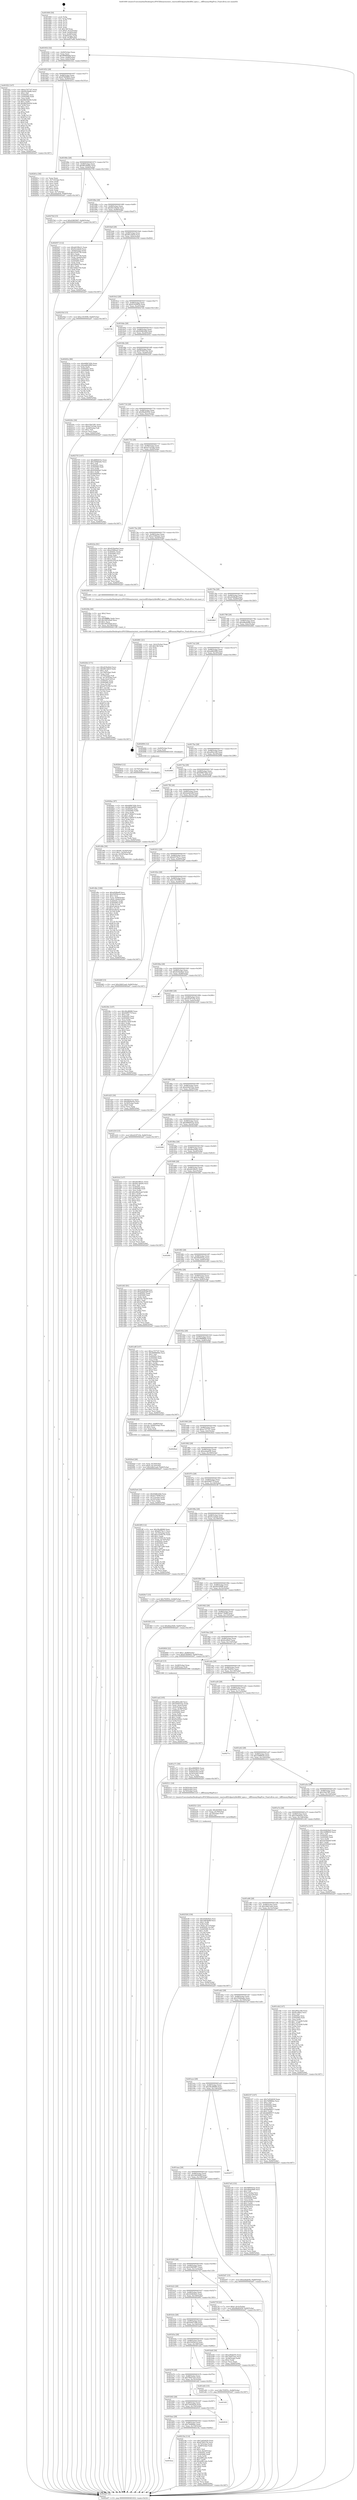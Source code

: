 digraph "0x401600" {
  label = "0x401600 (/mnt/c/Users/mathe/Desktop/tcc/POCII/binaries/extr_reactosdll3rdpartylibtifftif_open.c__tiffDummyMapProc_Final-ollvm.out::main(0))"
  labelloc = "t"
  node[shape=record]

  Entry [label="",width=0.3,height=0.3,shape=circle,fillcolor=black,style=filled]
  "0x401632" [label="{
     0x401632 [32]\l
     | [instrs]\l
     &nbsp;&nbsp;0x401632 \<+6\>: mov -0x84(%rbp),%eax\l
     &nbsp;&nbsp;0x401638 \<+2\>: mov %eax,%ecx\l
     &nbsp;&nbsp;0x40163a \<+6\>: sub $0x8696606d,%ecx\l
     &nbsp;&nbsp;0x401640 \<+6\>: mov %eax,-0x88(%rbp)\l
     &nbsp;&nbsp;0x401646 \<+6\>: mov %ecx,-0x8c(%rbp)\l
     &nbsp;&nbsp;0x40164c \<+6\>: je 0000000000401f22 \<main+0x922\>\l
  }"]
  "0x401f22" [label="{
     0x401f22 [147]\l
     | [instrs]\l
     &nbsp;&nbsp;0x401f22 \<+5\>: mov $0xec7077d7,%eax\l
     &nbsp;&nbsp;0x401f27 \<+5\>: mov $0xf425f498,%ecx\l
     &nbsp;&nbsp;0x401f2c \<+2\>: mov $0x1,%dl\l
     &nbsp;&nbsp;0x401f2e \<+7\>: mov 0x40505c,%esi\l
     &nbsp;&nbsp;0x401f35 \<+7\>: mov 0x405060,%edi\l
     &nbsp;&nbsp;0x401f3c \<+3\>: mov %esi,%r8d\l
     &nbsp;&nbsp;0x401f3f \<+7\>: sub $0x8825b456,%r8d\l
     &nbsp;&nbsp;0x401f46 \<+4\>: sub $0x1,%r8d\l
     &nbsp;&nbsp;0x401f4a \<+7\>: add $0x8825b456,%r8d\l
     &nbsp;&nbsp;0x401f51 \<+4\>: imul %r8d,%esi\l
     &nbsp;&nbsp;0x401f55 \<+3\>: and $0x1,%esi\l
     &nbsp;&nbsp;0x401f58 \<+3\>: cmp $0x0,%esi\l
     &nbsp;&nbsp;0x401f5b \<+4\>: sete %r9b\l
     &nbsp;&nbsp;0x401f5f \<+3\>: cmp $0xa,%edi\l
     &nbsp;&nbsp;0x401f62 \<+4\>: setl %r10b\l
     &nbsp;&nbsp;0x401f66 \<+3\>: mov %r9b,%r11b\l
     &nbsp;&nbsp;0x401f69 \<+4\>: xor $0xff,%r11b\l
     &nbsp;&nbsp;0x401f6d \<+3\>: mov %r10b,%bl\l
     &nbsp;&nbsp;0x401f70 \<+3\>: xor $0xff,%bl\l
     &nbsp;&nbsp;0x401f73 \<+3\>: xor $0x0,%dl\l
     &nbsp;&nbsp;0x401f76 \<+3\>: mov %r11b,%r14b\l
     &nbsp;&nbsp;0x401f79 \<+4\>: and $0x0,%r14b\l
     &nbsp;&nbsp;0x401f7d \<+3\>: and %dl,%r9b\l
     &nbsp;&nbsp;0x401f80 \<+3\>: mov %bl,%r15b\l
     &nbsp;&nbsp;0x401f83 \<+4\>: and $0x0,%r15b\l
     &nbsp;&nbsp;0x401f87 \<+3\>: and %dl,%r10b\l
     &nbsp;&nbsp;0x401f8a \<+3\>: or %r9b,%r14b\l
     &nbsp;&nbsp;0x401f8d \<+3\>: or %r10b,%r15b\l
     &nbsp;&nbsp;0x401f90 \<+3\>: xor %r15b,%r14b\l
     &nbsp;&nbsp;0x401f93 \<+3\>: or %bl,%r11b\l
     &nbsp;&nbsp;0x401f96 \<+4\>: xor $0xff,%r11b\l
     &nbsp;&nbsp;0x401f9a \<+3\>: or $0x0,%dl\l
     &nbsp;&nbsp;0x401f9d \<+3\>: and %dl,%r11b\l
     &nbsp;&nbsp;0x401fa0 \<+3\>: or %r11b,%r14b\l
     &nbsp;&nbsp;0x401fa3 \<+4\>: test $0x1,%r14b\l
     &nbsp;&nbsp;0x401fa7 \<+3\>: cmovne %ecx,%eax\l
     &nbsp;&nbsp;0x401faa \<+6\>: mov %eax,-0x84(%rbp)\l
     &nbsp;&nbsp;0x401fb0 \<+5\>: jmp 0000000000402a07 \<main+0x1407\>\l
  }"]
  "0x401652" [label="{
     0x401652 [28]\l
     | [instrs]\l
     &nbsp;&nbsp;0x401652 \<+5\>: jmp 0000000000401657 \<main+0x57\>\l
     &nbsp;&nbsp;0x401657 \<+6\>: mov -0x88(%rbp),%eax\l
     &nbsp;&nbsp;0x40165d \<+5\>: sub $0x87609903,%eax\l
     &nbsp;&nbsp;0x401662 \<+6\>: mov %eax,-0x90(%rbp)\l
     &nbsp;&nbsp;0x401668 \<+6\>: je 000000000040261a \<main+0x101a\>\l
  }"]
  Exit [label="",width=0.3,height=0.3,shape=circle,fillcolor=black,style=filled,peripheries=2]
  "0x40261a" [label="{
     0x40261a [36]\l
     | [instrs]\l
     &nbsp;&nbsp;0x40261a \<+2\>: xor %eax,%eax\l
     &nbsp;&nbsp;0x40261c \<+3\>: mov -0x7c(%rbp),%ecx\l
     &nbsp;&nbsp;0x40261f \<+2\>: mov %eax,%edx\l
     &nbsp;&nbsp;0x402621 \<+2\>: sub %ecx,%edx\l
     &nbsp;&nbsp;0x402623 \<+2\>: mov %eax,%ecx\l
     &nbsp;&nbsp;0x402625 \<+3\>: sub $0x1,%ecx\l
     &nbsp;&nbsp;0x402628 \<+2\>: add %ecx,%edx\l
     &nbsp;&nbsp;0x40262a \<+2\>: sub %edx,%eax\l
     &nbsp;&nbsp;0x40262c \<+3\>: mov %eax,-0x7c(%rbp)\l
     &nbsp;&nbsp;0x40262f \<+10\>: movl $0xeefaab5b,-0x84(%rbp)\l
     &nbsp;&nbsp;0x402639 \<+5\>: jmp 0000000000402a07 \<main+0x1407\>\l
  }"]
  "0x40166e" [label="{
     0x40166e [28]\l
     | [instrs]\l
     &nbsp;&nbsp;0x40166e \<+5\>: jmp 0000000000401673 \<main+0x73\>\l
     &nbsp;&nbsp;0x401673 \<+6\>: mov -0x88(%rbp),%eax\l
     &nbsp;&nbsp;0x401679 \<+5\>: sub $0x881b6092,%eax\l
     &nbsp;&nbsp;0x40167e \<+6\>: mov %eax,-0x94(%rbp)\l
     &nbsp;&nbsp;0x401684 \<+6\>: je 000000000040270d \<main+0x110d\>\l
  }"]
  "0x4026ac" [label="{
     0x4026ac [97]\l
     | [instrs]\l
     &nbsp;&nbsp;0x4026ac \<+5\>: mov $0xb89b7d2b,%ecx\l
     &nbsp;&nbsp;0x4026b1 \<+5\>: mov $0x881b6092,%edx\l
     &nbsp;&nbsp;0x4026b6 \<+7\>: mov 0x40505c,%esi\l
     &nbsp;&nbsp;0x4026bd \<+8\>: mov 0x405060,%r8d\l
     &nbsp;&nbsp;0x4026c5 \<+3\>: mov %esi,%r9d\l
     &nbsp;&nbsp;0x4026c8 \<+7\>: sub $0x77d92b75,%r9d\l
     &nbsp;&nbsp;0x4026cf \<+4\>: sub $0x1,%r9d\l
     &nbsp;&nbsp;0x4026d3 \<+7\>: add $0x77d92b75,%r9d\l
     &nbsp;&nbsp;0x4026da \<+4\>: imul %r9d,%esi\l
     &nbsp;&nbsp;0x4026de \<+3\>: and $0x1,%esi\l
     &nbsp;&nbsp;0x4026e1 \<+3\>: cmp $0x0,%esi\l
     &nbsp;&nbsp;0x4026e4 \<+4\>: sete %r10b\l
     &nbsp;&nbsp;0x4026e8 \<+4\>: cmp $0xa,%r8d\l
     &nbsp;&nbsp;0x4026ec \<+4\>: setl %r11b\l
     &nbsp;&nbsp;0x4026f0 \<+3\>: mov %r10b,%bl\l
     &nbsp;&nbsp;0x4026f3 \<+3\>: and %r11b,%bl\l
     &nbsp;&nbsp;0x4026f6 \<+3\>: xor %r11b,%r10b\l
     &nbsp;&nbsp;0x4026f9 \<+3\>: or %r10b,%bl\l
     &nbsp;&nbsp;0x4026fc \<+3\>: test $0x1,%bl\l
     &nbsp;&nbsp;0x4026ff \<+3\>: cmovne %edx,%ecx\l
     &nbsp;&nbsp;0x402702 \<+6\>: mov %ecx,-0x84(%rbp)\l
     &nbsp;&nbsp;0x402708 \<+5\>: jmp 0000000000402a07 \<main+0x1407\>\l
  }"]
  "0x40270d" [label="{
     0x40270d [15]\l
     | [instrs]\l
     &nbsp;&nbsp;0x40270d \<+10\>: movl $0x43805907,-0x84(%rbp)\l
     &nbsp;&nbsp;0x402717 \<+5\>: jmp 0000000000402a07 \<main+0x1407\>\l
  }"]
  "0x40168a" [label="{
     0x40168a [28]\l
     | [instrs]\l
     &nbsp;&nbsp;0x40168a \<+5\>: jmp 000000000040168f \<main+0x8f\>\l
     &nbsp;&nbsp;0x40168f \<+6\>: mov -0x88(%rbp),%eax\l
     &nbsp;&nbsp;0x401695 \<+5\>: sub $0x8d136a04,%eax\l
     &nbsp;&nbsp;0x40169a \<+6\>: mov %eax,-0x98(%rbp)\l
     &nbsp;&nbsp;0x4016a0 \<+6\>: je 0000000000402057 \<main+0xa57\>\l
  }"]
  "0x4026a0" [label="{
     0x4026a0 [12]\l
     | [instrs]\l
     &nbsp;&nbsp;0x4026a0 \<+4\>: mov -0x70(%rbp),%rax\l
     &nbsp;&nbsp;0x4026a4 \<+3\>: mov %rax,%rdi\l
     &nbsp;&nbsp;0x4026a7 \<+5\>: call 0000000000401030 \<free@plt\>\l
     | [calls]\l
     &nbsp;&nbsp;0x401030 \{1\} (unknown)\l
  }"]
  "0x402057" [label="{
     0x402057 [112]\l
     | [instrs]\l
     &nbsp;&nbsp;0x402057 \<+5\>: mov $0xdd196e21,%eax\l
     &nbsp;&nbsp;0x40205c \<+5\>: mov $0xf3c3a6a6,%ecx\l
     &nbsp;&nbsp;0x402061 \<+3\>: mov -0x64(%rbp),%edx\l
     &nbsp;&nbsp;0x402064 \<+6\>: add $0x3f350739,%edx\l
     &nbsp;&nbsp;0x40206a \<+3\>: add $0x1,%edx\l
     &nbsp;&nbsp;0x40206d \<+6\>: sub $0x3f350739,%edx\l
     &nbsp;&nbsp;0x402073 \<+3\>: mov %edx,-0x64(%rbp)\l
     &nbsp;&nbsp;0x402076 \<+7\>: mov 0x40505c,%edx\l
     &nbsp;&nbsp;0x40207d \<+7\>: mov 0x405060,%esi\l
     &nbsp;&nbsp;0x402084 \<+2\>: mov %edx,%edi\l
     &nbsp;&nbsp;0x402086 \<+6\>: add $0x326ba75d,%edi\l
     &nbsp;&nbsp;0x40208c \<+3\>: sub $0x1,%edi\l
     &nbsp;&nbsp;0x40208f \<+6\>: sub $0x326ba75d,%edi\l
     &nbsp;&nbsp;0x402095 \<+3\>: imul %edi,%edx\l
     &nbsp;&nbsp;0x402098 \<+3\>: and $0x1,%edx\l
     &nbsp;&nbsp;0x40209b \<+3\>: cmp $0x0,%edx\l
     &nbsp;&nbsp;0x40209e \<+4\>: sete %r8b\l
     &nbsp;&nbsp;0x4020a2 \<+3\>: cmp $0xa,%esi\l
     &nbsp;&nbsp;0x4020a5 \<+4\>: setl %r9b\l
     &nbsp;&nbsp;0x4020a9 \<+3\>: mov %r8b,%r10b\l
     &nbsp;&nbsp;0x4020ac \<+3\>: and %r9b,%r10b\l
     &nbsp;&nbsp;0x4020af \<+3\>: xor %r9b,%r8b\l
     &nbsp;&nbsp;0x4020b2 \<+3\>: or %r8b,%r10b\l
     &nbsp;&nbsp;0x4020b5 \<+4\>: test $0x1,%r10b\l
     &nbsp;&nbsp;0x4020b9 \<+3\>: cmovne %ecx,%eax\l
     &nbsp;&nbsp;0x4020bc \<+6\>: mov %eax,-0x84(%rbp)\l
     &nbsp;&nbsp;0x4020c2 \<+5\>: jmp 0000000000402a07 \<main+0x1407\>\l
  }"]
  "0x4016a6" [label="{
     0x4016a6 [28]\l
     | [instrs]\l
     &nbsp;&nbsp;0x4016a6 \<+5\>: jmp 00000000004016ab \<main+0xab\>\l
     &nbsp;&nbsp;0x4016ab \<+6\>: mov -0x88(%rbp),%eax\l
     &nbsp;&nbsp;0x4016b1 \<+5\>: sub $0x901ebfc9,%eax\l
     &nbsp;&nbsp;0x4016b6 \<+6\>: mov %eax,-0x9c(%rbp)\l
     &nbsp;&nbsp;0x4016bc \<+6\>: je 000000000040235d \<main+0xd5d\>\l
  }"]
  "0x402538" [label="{
     0x402538 [159]\l
     | [instrs]\l
     &nbsp;&nbsp;0x402538 \<+5\>: mov $0x444828e5,%esi\l
     &nbsp;&nbsp;0x40253d \<+5\>: mov $0x3d636d6f,%ecx\l
     &nbsp;&nbsp;0x402542 \<+3\>: mov $0x1,%r8b\l
     &nbsp;&nbsp;0x402545 \<+3\>: xor %r9d,%r9d\l
     &nbsp;&nbsp;0x402548 \<+7\>: movl $0x0,-0x7c(%rbp)\l
     &nbsp;&nbsp;0x40254f \<+8\>: mov 0x40505c,%r10d\l
     &nbsp;&nbsp;0x402557 \<+8\>: mov 0x405060,%r11d\l
     &nbsp;&nbsp;0x40255f \<+4\>: sub $0x1,%r9d\l
     &nbsp;&nbsp;0x402563 \<+3\>: mov %r10d,%ebx\l
     &nbsp;&nbsp;0x402566 \<+3\>: add %r9d,%ebx\l
     &nbsp;&nbsp;0x402569 \<+4\>: imul %ebx,%r10d\l
     &nbsp;&nbsp;0x40256d \<+4\>: and $0x1,%r10d\l
     &nbsp;&nbsp;0x402571 \<+4\>: cmp $0x0,%r10d\l
     &nbsp;&nbsp;0x402575 \<+4\>: sete %r14b\l
     &nbsp;&nbsp;0x402579 \<+4\>: cmp $0xa,%r11d\l
     &nbsp;&nbsp;0x40257d \<+4\>: setl %r15b\l
     &nbsp;&nbsp;0x402581 \<+3\>: mov %r14b,%r12b\l
     &nbsp;&nbsp;0x402584 \<+4\>: xor $0xff,%r12b\l
     &nbsp;&nbsp;0x402588 \<+3\>: mov %r15b,%r13b\l
     &nbsp;&nbsp;0x40258b \<+4\>: xor $0xff,%r13b\l
     &nbsp;&nbsp;0x40258f \<+4\>: xor $0x0,%r8b\l
     &nbsp;&nbsp;0x402593 \<+3\>: mov %r12b,%dl\l
     &nbsp;&nbsp;0x402596 \<+3\>: and $0x0,%dl\l
     &nbsp;&nbsp;0x402599 \<+3\>: and %r8b,%r14b\l
     &nbsp;&nbsp;0x40259c \<+3\>: mov %r13b,%dil\l
     &nbsp;&nbsp;0x40259f \<+4\>: and $0x0,%dil\l
     &nbsp;&nbsp;0x4025a3 \<+3\>: and %r8b,%r15b\l
     &nbsp;&nbsp;0x4025a6 \<+3\>: or %r14b,%dl\l
     &nbsp;&nbsp;0x4025a9 \<+3\>: or %r15b,%dil\l
     &nbsp;&nbsp;0x4025ac \<+3\>: xor %dil,%dl\l
     &nbsp;&nbsp;0x4025af \<+3\>: or %r13b,%r12b\l
     &nbsp;&nbsp;0x4025b2 \<+4\>: xor $0xff,%r12b\l
     &nbsp;&nbsp;0x4025b6 \<+4\>: or $0x0,%r8b\l
     &nbsp;&nbsp;0x4025ba \<+3\>: and %r8b,%r12b\l
     &nbsp;&nbsp;0x4025bd \<+3\>: or %r12b,%dl\l
     &nbsp;&nbsp;0x4025c0 \<+3\>: test $0x1,%dl\l
     &nbsp;&nbsp;0x4025c3 \<+3\>: cmovne %ecx,%esi\l
     &nbsp;&nbsp;0x4025c6 \<+6\>: mov %esi,-0x84(%rbp)\l
     &nbsp;&nbsp;0x4025cc \<+6\>: mov %eax,-0x15c(%rbp)\l
     &nbsp;&nbsp;0x4025d2 \<+5\>: jmp 0000000000402a07 \<main+0x1407\>\l
  }"]
  "0x40235d" [label="{
     0x40235d [15]\l
     | [instrs]\l
     &nbsp;&nbsp;0x40235d \<+10\>: movl $0xc19195f0,-0x84(%rbp)\l
     &nbsp;&nbsp;0x402367 \<+5\>: jmp 0000000000402a07 \<main+0x1407\>\l
  }"]
  "0x4016c2" [label="{
     0x4016c2 [28]\l
     | [instrs]\l
     &nbsp;&nbsp;0x4016c2 \<+5\>: jmp 00000000004016c7 \<main+0xc7\>\l
     &nbsp;&nbsp;0x4016c7 \<+6\>: mov -0x88(%rbp),%eax\l
     &nbsp;&nbsp;0x4016cd \<+5\>: sub $0x91929859,%eax\l
     &nbsp;&nbsp;0x4016d2 \<+6\>: mov %eax,-0xa0(%rbp)\l
     &nbsp;&nbsp;0x4016d8 \<+6\>: je 000000000040272b \<main+0x112b\>\l
  }"]
  "0x402521" [label="{
     0x402521 [23]\l
     | [instrs]\l
     &nbsp;&nbsp;0x402521 \<+10\>: movabs $0x4030b6,%rdi\l
     &nbsp;&nbsp;0x40252b \<+3\>: mov %eax,-0x78(%rbp)\l
     &nbsp;&nbsp;0x40252e \<+3\>: mov -0x78(%rbp),%esi\l
     &nbsp;&nbsp;0x402531 \<+2\>: mov $0x0,%al\l
     &nbsp;&nbsp;0x402533 \<+5\>: call 0000000000401040 \<printf@plt\>\l
     | [calls]\l
     &nbsp;&nbsp;0x401040 \{1\} (unknown)\l
  }"]
  "0x40272b" [label="{
     0x40272b\l
  }", style=dashed]
  "0x4016de" [label="{
     0x4016de [28]\l
     | [instrs]\l
     &nbsp;&nbsp;0x4016de \<+5\>: jmp 00000000004016e3 \<main+0xe3\>\l
     &nbsp;&nbsp;0x4016e3 \<+6\>: mov -0x88(%rbp),%eax\l
     &nbsp;&nbsp;0x4016e9 \<+5\>: sub $0x9286cb9d,%eax\l
     &nbsp;&nbsp;0x4016ee \<+6\>: mov %eax,-0xa4(%rbp)\l
     &nbsp;&nbsp;0x4016f4 \<+6\>: je 000000000040263e \<main+0x103e\>\l
  }"]
  "0x4022b2" [label="{
     0x4022b2 [171]\l
     | [instrs]\l
     &nbsp;&nbsp;0x4022b2 \<+5\>: mov $0xd23ba9a4,%ecx\l
     &nbsp;&nbsp;0x4022b7 \<+5\>: mov $0x901ebfc9,%edx\l
     &nbsp;&nbsp;0x4022bc \<+3\>: mov $0x1,%sil\l
     &nbsp;&nbsp;0x4022bf \<+6\>: mov -0x158(%rbp),%edi\l
     &nbsp;&nbsp;0x4022c5 \<+3\>: imul %eax,%edi\l
     &nbsp;&nbsp;0x4022c8 \<+4\>: mov -0x70(%rbp),%r8\l
     &nbsp;&nbsp;0x4022cc \<+4\>: movslq -0x74(%rbp),%r9\l
     &nbsp;&nbsp;0x4022d0 \<+4\>: mov %edi,(%r8,%r9,4)\l
     &nbsp;&nbsp;0x4022d4 \<+7\>: mov 0x40505c,%eax\l
     &nbsp;&nbsp;0x4022db \<+7\>: mov 0x405060,%edi\l
     &nbsp;&nbsp;0x4022e2 \<+3\>: mov %eax,%r10d\l
     &nbsp;&nbsp;0x4022e5 \<+7\>: add $0xed701f56,%r10d\l
     &nbsp;&nbsp;0x4022ec \<+4\>: sub $0x1,%r10d\l
     &nbsp;&nbsp;0x4022f0 \<+7\>: sub $0xed701f56,%r10d\l
     &nbsp;&nbsp;0x4022f7 \<+4\>: imul %r10d,%eax\l
     &nbsp;&nbsp;0x4022fb \<+3\>: and $0x1,%eax\l
     &nbsp;&nbsp;0x4022fe \<+3\>: cmp $0x0,%eax\l
     &nbsp;&nbsp;0x402301 \<+4\>: sete %r11b\l
     &nbsp;&nbsp;0x402305 \<+3\>: cmp $0xa,%edi\l
     &nbsp;&nbsp;0x402308 \<+3\>: setl %bl\l
     &nbsp;&nbsp;0x40230b \<+3\>: mov %r11b,%r14b\l
     &nbsp;&nbsp;0x40230e \<+4\>: xor $0xff,%r14b\l
     &nbsp;&nbsp;0x402312 \<+3\>: mov %bl,%r15b\l
     &nbsp;&nbsp;0x402315 \<+4\>: xor $0xff,%r15b\l
     &nbsp;&nbsp;0x402319 \<+4\>: xor $0x0,%sil\l
     &nbsp;&nbsp;0x40231d \<+3\>: mov %r14b,%r12b\l
     &nbsp;&nbsp;0x402320 \<+4\>: and $0x0,%r12b\l
     &nbsp;&nbsp;0x402324 \<+3\>: and %sil,%r11b\l
     &nbsp;&nbsp;0x402327 \<+3\>: mov %r15b,%r13b\l
     &nbsp;&nbsp;0x40232a \<+4\>: and $0x0,%r13b\l
     &nbsp;&nbsp;0x40232e \<+3\>: and %sil,%bl\l
     &nbsp;&nbsp;0x402331 \<+3\>: or %r11b,%r12b\l
     &nbsp;&nbsp;0x402334 \<+3\>: or %bl,%r13b\l
     &nbsp;&nbsp;0x402337 \<+3\>: xor %r13b,%r12b\l
     &nbsp;&nbsp;0x40233a \<+3\>: or %r15b,%r14b\l
     &nbsp;&nbsp;0x40233d \<+4\>: xor $0xff,%r14b\l
     &nbsp;&nbsp;0x402341 \<+4\>: or $0x0,%sil\l
     &nbsp;&nbsp;0x402345 \<+3\>: and %sil,%r14b\l
     &nbsp;&nbsp;0x402348 \<+3\>: or %r14b,%r12b\l
     &nbsp;&nbsp;0x40234b \<+4\>: test $0x1,%r12b\l
     &nbsp;&nbsp;0x40234f \<+3\>: cmovne %edx,%ecx\l
     &nbsp;&nbsp;0x402352 \<+6\>: mov %ecx,-0x84(%rbp)\l
     &nbsp;&nbsp;0x402358 \<+5\>: jmp 0000000000402a07 \<main+0x1407\>\l
  }"]
  "0x40263e" [label="{
     0x40263e [86]\l
     | [instrs]\l
     &nbsp;&nbsp;0x40263e \<+5\>: mov $0xb89b7d2b,%eax\l
     &nbsp;&nbsp;0x402643 \<+5\>: mov $0xad842f08,%ecx\l
     &nbsp;&nbsp;0x402648 \<+2\>: xor %edx,%edx\l
     &nbsp;&nbsp;0x40264a \<+7\>: mov 0x40505c,%esi\l
     &nbsp;&nbsp;0x402651 \<+7\>: mov 0x405060,%edi\l
     &nbsp;&nbsp;0x402658 \<+3\>: sub $0x1,%edx\l
     &nbsp;&nbsp;0x40265b \<+3\>: mov %esi,%r8d\l
     &nbsp;&nbsp;0x40265e \<+3\>: add %edx,%r8d\l
     &nbsp;&nbsp;0x402661 \<+4\>: imul %r8d,%esi\l
     &nbsp;&nbsp;0x402665 \<+3\>: and $0x1,%esi\l
     &nbsp;&nbsp;0x402668 \<+3\>: cmp $0x0,%esi\l
     &nbsp;&nbsp;0x40266b \<+4\>: sete %r9b\l
     &nbsp;&nbsp;0x40266f \<+3\>: cmp $0xa,%edi\l
     &nbsp;&nbsp;0x402672 \<+4\>: setl %r10b\l
     &nbsp;&nbsp;0x402676 \<+3\>: mov %r9b,%r11b\l
     &nbsp;&nbsp;0x402679 \<+3\>: and %r10b,%r11b\l
     &nbsp;&nbsp;0x40267c \<+3\>: xor %r10b,%r9b\l
     &nbsp;&nbsp;0x40267f \<+3\>: or %r9b,%r11b\l
     &nbsp;&nbsp;0x402682 \<+4\>: test $0x1,%r11b\l
     &nbsp;&nbsp;0x402686 \<+3\>: cmovne %ecx,%eax\l
     &nbsp;&nbsp;0x402689 \<+6\>: mov %eax,-0x84(%rbp)\l
     &nbsp;&nbsp;0x40268f \<+5\>: jmp 0000000000402a07 \<main+0x1407\>\l
  }"]
  "0x4016fa" [label="{
     0x4016fa [28]\l
     | [instrs]\l
     &nbsp;&nbsp;0x4016fa \<+5\>: jmp 00000000004016ff \<main+0xff\>\l
     &nbsp;&nbsp;0x4016ff \<+6\>: mov -0x88(%rbp),%eax\l
     &nbsp;&nbsp;0x401705 \<+5\>: sub $0x9709215b,%eax\l
     &nbsp;&nbsp;0x40170a \<+6\>: mov %eax,-0xa8(%rbp)\l
     &nbsp;&nbsp;0x401710 \<+6\>: je 000000000040220c \<main+0xc0c\>\l
  }"]
  "0x40228a" [label="{
     0x40228a [40]\l
     | [instrs]\l
     &nbsp;&nbsp;0x40228a \<+5\>: mov $0x2,%ecx\l
     &nbsp;&nbsp;0x40228f \<+1\>: cltd\l
     &nbsp;&nbsp;0x402290 \<+2\>: idiv %ecx\l
     &nbsp;&nbsp;0x402292 \<+6\>: imul $0xfffffffe,%edx,%ecx\l
     &nbsp;&nbsp;0x402298 \<+6\>: add $0x34f1b0e6,%ecx\l
     &nbsp;&nbsp;0x40229e \<+3\>: add $0x1,%ecx\l
     &nbsp;&nbsp;0x4022a1 \<+6\>: sub $0x34f1b0e6,%ecx\l
     &nbsp;&nbsp;0x4022a7 \<+6\>: mov %ecx,-0x158(%rbp)\l
     &nbsp;&nbsp;0x4022ad \<+5\>: call 0000000000401160 \<next_i\>\l
     | [calls]\l
     &nbsp;&nbsp;0x401160 \{1\} (/mnt/c/Users/mathe/Desktop/tcc/POCII/binaries/extr_reactosdll3rdpartylibtifftif_open.c__tiffDummyMapProc_Final-ollvm.out::next_i)\l
  }"]
  "0x40220c" [label="{
     0x40220c [30]\l
     | [instrs]\l
     &nbsp;&nbsp;0x40220c \<+5\>: mov $0x230a7df1,%eax\l
     &nbsp;&nbsp;0x402211 \<+5\>: mov $0xa27a53ab,%ecx\l
     &nbsp;&nbsp;0x402216 \<+3\>: mov -0x2d(%rbp),%dl\l
     &nbsp;&nbsp;0x402219 \<+3\>: test $0x1,%dl\l
     &nbsp;&nbsp;0x40221c \<+3\>: cmovne %ecx,%eax\l
     &nbsp;&nbsp;0x40221f \<+6\>: mov %eax,-0x84(%rbp)\l
     &nbsp;&nbsp;0x402225 \<+5\>: jmp 0000000000402a07 \<main+0x1407\>\l
  }"]
  "0x401716" [label="{
     0x401716 [28]\l
     | [instrs]\l
     &nbsp;&nbsp;0x401716 \<+5\>: jmp 000000000040171b \<main+0x11b\>\l
     &nbsp;&nbsp;0x40171b \<+6\>: mov -0x88(%rbp),%eax\l
     &nbsp;&nbsp;0x401721 \<+5\>: sub $0x98a82930,%eax\l
     &nbsp;&nbsp;0x401726 \<+6\>: mov %eax,-0xac(%rbp)\l
     &nbsp;&nbsp;0x40172c \<+6\>: je 0000000000402755 \<main+0x1155\>\l
  }"]
  "0x401bca" [label="{
     0x401bca\l
  }", style=dashed]
  "0x402755" [label="{
     0x402755 [147]\l
     | [instrs]\l
     &nbsp;&nbsp;0x402755 \<+5\>: mov $0xd680d23e,%eax\l
     &nbsp;&nbsp;0x40275a \<+5\>: mov $0x3584bade,%ecx\l
     &nbsp;&nbsp;0x40275f \<+2\>: mov $0x1,%dl\l
     &nbsp;&nbsp;0x402761 \<+7\>: mov 0x40505c,%esi\l
     &nbsp;&nbsp;0x402768 \<+7\>: mov 0x405060,%edi\l
     &nbsp;&nbsp;0x40276f \<+3\>: mov %esi,%r8d\l
     &nbsp;&nbsp;0x402772 \<+7\>: add $0x939d00a7,%r8d\l
     &nbsp;&nbsp;0x402779 \<+4\>: sub $0x1,%r8d\l
     &nbsp;&nbsp;0x40277d \<+7\>: sub $0x939d00a7,%r8d\l
     &nbsp;&nbsp;0x402784 \<+4\>: imul %r8d,%esi\l
     &nbsp;&nbsp;0x402788 \<+3\>: and $0x1,%esi\l
     &nbsp;&nbsp;0x40278b \<+3\>: cmp $0x0,%esi\l
     &nbsp;&nbsp;0x40278e \<+4\>: sete %r9b\l
     &nbsp;&nbsp;0x402792 \<+3\>: cmp $0xa,%edi\l
     &nbsp;&nbsp;0x402795 \<+4\>: setl %r10b\l
     &nbsp;&nbsp;0x402799 \<+3\>: mov %r9b,%r11b\l
     &nbsp;&nbsp;0x40279c \<+4\>: xor $0xff,%r11b\l
     &nbsp;&nbsp;0x4027a0 \<+3\>: mov %r10b,%bl\l
     &nbsp;&nbsp;0x4027a3 \<+3\>: xor $0xff,%bl\l
     &nbsp;&nbsp;0x4027a6 \<+3\>: xor $0x0,%dl\l
     &nbsp;&nbsp;0x4027a9 \<+3\>: mov %r11b,%r14b\l
     &nbsp;&nbsp;0x4027ac \<+4\>: and $0x0,%r14b\l
     &nbsp;&nbsp;0x4027b0 \<+3\>: and %dl,%r9b\l
     &nbsp;&nbsp;0x4027b3 \<+3\>: mov %bl,%r15b\l
     &nbsp;&nbsp;0x4027b6 \<+4\>: and $0x0,%r15b\l
     &nbsp;&nbsp;0x4027ba \<+3\>: and %dl,%r10b\l
     &nbsp;&nbsp;0x4027bd \<+3\>: or %r9b,%r14b\l
     &nbsp;&nbsp;0x4027c0 \<+3\>: or %r10b,%r15b\l
     &nbsp;&nbsp;0x4027c3 \<+3\>: xor %r15b,%r14b\l
     &nbsp;&nbsp;0x4027c6 \<+3\>: or %bl,%r11b\l
     &nbsp;&nbsp;0x4027c9 \<+4\>: xor $0xff,%r11b\l
     &nbsp;&nbsp;0x4027cd \<+3\>: or $0x0,%dl\l
     &nbsp;&nbsp;0x4027d0 \<+3\>: and %dl,%r11b\l
     &nbsp;&nbsp;0x4027d3 \<+3\>: or %r11b,%r14b\l
     &nbsp;&nbsp;0x4027d6 \<+4\>: test $0x1,%r14b\l
     &nbsp;&nbsp;0x4027da \<+3\>: cmovne %ecx,%eax\l
     &nbsp;&nbsp;0x4027dd \<+6\>: mov %eax,-0x84(%rbp)\l
     &nbsp;&nbsp;0x4027e3 \<+5\>: jmp 0000000000402a07 \<main+0x1407\>\l
  }"]
  "0x401732" [label="{
     0x401732 [28]\l
     | [instrs]\l
     &nbsp;&nbsp;0x401732 \<+5\>: jmp 0000000000401737 \<main+0x137\>\l
     &nbsp;&nbsp;0x401737 \<+6\>: mov -0x88(%rbp),%eax\l
     &nbsp;&nbsp;0x40173d \<+5\>: sub $0xa27a53ab,%eax\l
     &nbsp;&nbsp;0x401742 \<+6\>: mov %eax,-0xb0(%rbp)\l
     &nbsp;&nbsp;0x401748 \<+6\>: je 000000000040222a \<main+0xc2a\>\l
  }"]
  "0x40219a" [label="{
     0x40219a [114]\l
     | [instrs]\l
     &nbsp;&nbsp;0x40219a \<+5\>: mov $0x7a93d429,%eax\l
     &nbsp;&nbsp;0x40219f \<+5\>: mov $0x9709215b,%ecx\l
     &nbsp;&nbsp;0x4021a4 \<+3\>: mov -0x74(%rbp),%edx\l
     &nbsp;&nbsp;0x4021a7 \<+3\>: cmp -0x68(%rbp),%edx\l
     &nbsp;&nbsp;0x4021aa \<+4\>: setl %sil\l
     &nbsp;&nbsp;0x4021ae \<+4\>: and $0x1,%sil\l
     &nbsp;&nbsp;0x4021b2 \<+4\>: mov %sil,-0x2d(%rbp)\l
     &nbsp;&nbsp;0x4021b6 \<+7\>: mov 0x40505c,%edx\l
     &nbsp;&nbsp;0x4021bd \<+7\>: mov 0x405060,%edi\l
     &nbsp;&nbsp;0x4021c4 \<+3\>: mov %edx,%r8d\l
     &nbsp;&nbsp;0x4021c7 \<+7\>: sub $0xa0f61a4e,%r8d\l
     &nbsp;&nbsp;0x4021ce \<+4\>: sub $0x1,%r8d\l
     &nbsp;&nbsp;0x4021d2 \<+7\>: add $0xa0f61a4e,%r8d\l
     &nbsp;&nbsp;0x4021d9 \<+4\>: imul %r8d,%edx\l
     &nbsp;&nbsp;0x4021dd \<+3\>: and $0x1,%edx\l
     &nbsp;&nbsp;0x4021e0 \<+3\>: cmp $0x0,%edx\l
     &nbsp;&nbsp;0x4021e3 \<+4\>: sete %sil\l
     &nbsp;&nbsp;0x4021e7 \<+3\>: cmp $0xa,%edi\l
     &nbsp;&nbsp;0x4021ea \<+4\>: setl %r9b\l
     &nbsp;&nbsp;0x4021ee \<+3\>: mov %sil,%r10b\l
     &nbsp;&nbsp;0x4021f1 \<+3\>: and %r9b,%r10b\l
     &nbsp;&nbsp;0x4021f4 \<+3\>: xor %r9b,%sil\l
     &nbsp;&nbsp;0x4021f7 \<+3\>: or %sil,%r10b\l
     &nbsp;&nbsp;0x4021fa \<+4\>: test $0x1,%r10b\l
     &nbsp;&nbsp;0x4021fe \<+3\>: cmovne %ecx,%eax\l
     &nbsp;&nbsp;0x402201 \<+6\>: mov %eax,-0x84(%rbp)\l
     &nbsp;&nbsp;0x402207 \<+5\>: jmp 0000000000402a07 \<main+0x1407\>\l
  }"]
  "0x40222a" [label="{
     0x40222a [91]\l
     | [instrs]\l
     &nbsp;&nbsp;0x40222a \<+5\>: mov $0xd23ba9a4,%eax\l
     &nbsp;&nbsp;0x40222f \<+5\>: mov $0xa3390ea2,%ecx\l
     &nbsp;&nbsp;0x402234 \<+7\>: mov 0x40505c,%edx\l
     &nbsp;&nbsp;0x40223b \<+7\>: mov 0x405060,%esi\l
     &nbsp;&nbsp;0x402242 \<+2\>: mov %edx,%edi\l
     &nbsp;&nbsp;0x402244 \<+6\>: add $0x951052cb,%edi\l
     &nbsp;&nbsp;0x40224a \<+3\>: sub $0x1,%edi\l
     &nbsp;&nbsp;0x40224d \<+6\>: sub $0x951052cb,%edi\l
     &nbsp;&nbsp;0x402253 \<+3\>: imul %edi,%edx\l
     &nbsp;&nbsp;0x402256 \<+3\>: and $0x1,%edx\l
     &nbsp;&nbsp;0x402259 \<+3\>: cmp $0x0,%edx\l
     &nbsp;&nbsp;0x40225c \<+4\>: sete %r8b\l
     &nbsp;&nbsp;0x402260 \<+3\>: cmp $0xa,%esi\l
     &nbsp;&nbsp;0x402263 \<+4\>: setl %r9b\l
     &nbsp;&nbsp;0x402267 \<+3\>: mov %r8b,%r10b\l
     &nbsp;&nbsp;0x40226a \<+3\>: and %r9b,%r10b\l
     &nbsp;&nbsp;0x40226d \<+3\>: xor %r9b,%r8b\l
     &nbsp;&nbsp;0x402270 \<+3\>: or %r8b,%r10b\l
     &nbsp;&nbsp;0x402273 \<+4\>: test $0x1,%r10b\l
     &nbsp;&nbsp;0x402277 \<+3\>: cmovne %ecx,%eax\l
     &nbsp;&nbsp;0x40227a \<+6\>: mov %eax,-0x84(%rbp)\l
     &nbsp;&nbsp;0x402280 \<+5\>: jmp 0000000000402a07 \<main+0x1407\>\l
  }"]
  "0x40174e" [label="{
     0x40174e [28]\l
     | [instrs]\l
     &nbsp;&nbsp;0x40174e \<+5\>: jmp 0000000000401753 \<main+0x153\>\l
     &nbsp;&nbsp;0x401753 \<+6\>: mov -0x88(%rbp),%eax\l
     &nbsp;&nbsp;0x401759 \<+5\>: sub $0xa3390ea2,%eax\l
     &nbsp;&nbsp;0x40175e \<+6\>: mov %eax,-0xb4(%rbp)\l
     &nbsp;&nbsp;0x401764 \<+6\>: je 0000000000402285 \<main+0xc85\>\l
  }"]
  "0x401bae" [label="{
     0x401bae [28]\l
     | [instrs]\l
     &nbsp;&nbsp;0x401bae \<+5\>: jmp 0000000000401bb3 \<main+0x5b3\>\l
     &nbsp;&nbsp;0x401bb3 \<+6\>: mov -0x88(%rbp),%eax\l
     &nbsp;&nbsp;0x401bb9 \<+5\>: sub $0x7b986fae,%eax\l
     &nbsp;&nbsp;0x401bbe \<+6\>: mov %eax,-0x154(%rbp)\l
     &nbsp;&nbsp;0x401bc4 \<+6\>: je 000000000040219a \<main+0xb9a\>\l
  }"]
  "0x402285" [label="{
     0x402285 [5]\l
     | [instrs]\l
     &nbsp;&nbsp;0x402285 \<+5\>: call 0000000000401160 \<next_i\>\l
     | [calls]\l
     &nbsp;&nbsp;0x401160 \{1\} (/mnt/c/Users/mathe/Desktop/tcc/POCII/binaries/extr_reactosdll3rdpartylibtifftif_open.c__tiffDummyMapProc_Final-ollvm.out::next_i)\l
  }"]
  "0x40176a" [label="{
     0x40176a [28]\l
     | [instrs]\l
     &nbsp;&nbsp;0x40176a \<+5\>: jmp 000000000040176f \<main+0x16f\>\l
     &nbsp;&nbsp;0x40176f \<+6\>: mov -0x88(%rbp),%eax\l
     &nbsp;&nbsp;0x401775 \<+5\>: sub $0xa928baff,%eax\l
     &nbsp;&nbsp;0x40177a \<+6\>: mov %eax,-0xb8(%rbp)\l
     &nbsp;&nbsp;0x401780 \<+6\>: je 00000000004028b5 \<main+0x12b5\>\l
  }"]
  "0x402918" [label="{
     0x402918\l
  }", style=dashed]
  "0x4028b5" [label="{
     0x4028b5\l
  }", style=dashed]
  "0x401786" [label="{
     0x401786 [28]\l
     | [instrs]\l
     &nbsp;&nbsp;0x401786 \<+5\>: jmp 000000000040178b \<main+0x18b\>\l
     &nbsp;&nbsp;0x40178b \<+6\>: mov -0x88(%rbp),%eax\l
     &nbsp;&nbsp;0x401791 \<+5\>: sub $0xa9bde9d8,%eax\l
     &nbsp;&nbsp;0x401796 \<+6\>: mov %eax,-0xbc(%rbp)\l
     &nbsp;&nbsp;0x40179c \<+6\>: je 0000000000402881 \<main+0x1281\>\l
  }"]
  "0x401b92" [label="{
     0x401b92 [28]\l
     | [instrs]\l
     &nbsp;&nbsp;0x401b92 \<+5\>: jmp 0000000000401b97 \<main+0x597\>\l
     &nbsp;&nbsp;0x401b97 \<+6\>: mov -0x88(%rbp),%eax\l
     &nbsp;&nbsp;0x401b9d \<+5\>: sub $0x7a93d429,%eax\l
     &nbsp;&nbsp;0x401ba2 \<+6\>: mov %eax,-0x150(%rbp)\l
     &nbsp;&nbsp;0x401ba8 \<+6\>: je 0000000000402918 \<main+0x1318\>\l
  }"]
  "0x402881" [label="{
     0x402881 [21]\l
     | [instrs]\l
     &nbsp;&nbsp;0x402881 \<+3\>: mov -0x2c(%rbp),%eax\l
     &nbsp;&nbsp;0x402884 \<+7\>: add $0x148,%rsp\l
     &nbsp;&nbsp;0x40288b \<+1\>: pop %rbx\l
     &nbsp;&nbsp;0x40288c \<+2\>: pop %r12\l
     &nbsp;&nbsp;0x40288e \<+2\>: pop %r13\l
     &nbsp;&nbsp;0x402890 \<+2\>: pop %r14\l
     &nbsp;&nbsp;0x402892 \<+2\>: pop %r15\l
     &nbsp;&nbsp;0x402894 \<+1\>: pop %rbp\l
     &nbsp;&nbsp;0x402895 \<+1\>: ret\l
  }"]
  "0x4017a2" [label="{
     0x4017a2 [28]\l
     | [instrs]\l
     &nbsp;&nbsp;0x4017a2 \<+5\>: jmp 00000000004017a7 \<main+0x1a7\>\l
     &nbsp;&nbsp;0x4017a7 \<+6\>: mov -0x88(%rbp),%eax\l
     &nbsp;&nbsp;0x4017ad \<+5\>: sub $0xad842f08,%eax\l
     &nbsp;&nbsp;0x4017b2 \<+6\>: mov %eax,-0xc0(%rbp)\l
     &nbsp;&nbsp;0x4017b8 \<+6\>: je 0000000000402694 \<main+0x1094\>\l
  }"]
  "0x401bf2" [label="{
     0x401bf2\l
  }", style=dashed]
  "0x402694" [label="{
     0x402694 [12]\l
     | [instrs]\l
     &nbsp;&nbsp;0x402694 \<+4\>: mov -0x60(%rbp),%rax\l
     &nbsp;&nbsp;0x402698 \<+3\>: mov %rax,%rdi\l
     &nbsp;&nbsp;0x40269b \<+5\>: call 0000000000401030 \<free@plt\>\l
     | [calls]\l
     &nbsp;&nbsp;0x401030 \{1\} (unknown)\l
  }"]
  "0x4017be" [label="{
     0x4017be [28]\l
     | [instrs]\l
     &nbsp;&nbsp;0x4017be \<+5\>: jmp 00000000004017c3 \<main+0x1c3\>\l
     &nbsp;&nbsp;0x4017c3 \<+6\>: mov -0x88(%rbp),%eax\l
     &nbsp;&nbsp;0x4017c9 \<+5\>: sub $0xaf04c248,%eax\l
     &nbsp;&nbsp;0x4017ce \<+6\>: mov %eax,-0xc4(%rbp)\l
     &nbsp;&nbsp;0x4017d4 \<+6\>: je 0000000000402896 \<main+0x1296\>\l
  }"]
  "0x4020ed" [label="{
     0x4020ed [26]\l
     | [instrs]\l
     &nbsp;&nbsp;0x4020ed \<+4\>: mov %rax,-0x70(%rbp)\l
     &nbsp;&nbsp;0x4020f1 \<+7\>: movl $0x0,-0x74(%rbp)\l
     &nbsp;&nbsp;0x4020f8 \<+10\>: movl $0x2db01aad,-0x84(%rbp)\l
     &nbsp;&nbsp;0x402102 \<+5\>: jmp 0000000000402a07 \<main+0x1407\>\l
  }"]
  "0x402896" [label="{
     0x402896\l
  }", style=dashed]
  "0x4017da" [label="{
     0x4017da [28]\l
     | [instrs]\l
     &nbsp;&nbsp;0x4017da \<+5\>: jmp 00000000004017df \<main+0x1df\>\l
     &nbsp;&nbsp;0x4017df \<+6\>: mov -0x88(%rbp),%eax\l
     &nbsp;&nbsp;0x4017e5 \<+5\>: sub $0xb89b7d2b,%eax\l
     &nbsp;&nbsp;0x4017ea \<+6\>: mov %eax,-0xc8(%rbp)\l
     &nbsp;&nbsp;0x4017f0 \<+6\>: je 00000000004029d6 \<main+0x13d6\>\l
  }"]
  "0x401b76" [label="{
     0x401b76 [28]\l
     | [instrs]\l
     &nbsp;&nbsp;0x401b76 \<+5\>: jmp 0000000000401b7b \<main+0x57b\>\l
     &nbsp;&nbsp;0x401b7b \<+6\>: mov -0x88(%rbp),%eax\l
     &nbsp;&nbsp;0x401b81 \<+5\>: sub $0x78447aee,%eax\l
     &nbsp;&nbsp;0x401b86 \<+6\>: mov %eax,-0x14c(%rbp)\l
     &nbsp;&nbsp;0x401b8c \<+6\>: je 0000000000401bf2 \<main+0x5f2\>\l
  }"]
  "0x4029d6" [label="{
     0x4029d6\l
  }", style=dashed]
  "0x4017f6" [label="{
     0x4017f6 [28]\l
     | [instrs]\l
     &nbsp;&nbsp;0x4017f6 \<+5\>: jmp 00000000004017fb \<main+0x1fb\>\l
     &nbsp;&nbsp;0x4017fb \<+6\>: mov -0x88(%rbp),%eax\l
     &nbsp;&nbsp;0x401801 \<+5\>: sub $0xbabd2a6f,%eax\l
     &nbsp;&nbsp;0x401806 \<+6\>: mov %eax,-0xcc(%rbp)\l
     &nbsp;&nbsp;0x40180c \<+6\>: je 0000000000401d9e \<main+0x79e\>\l
  }"]
  "0x401e62" [label="{
     0x401e62 [15]\l
     | [instrs]\l
     &nbsp;&nbsp;0x401e62 \<+10\>: movl $0x793f55c,-0x84(%rbp)\l
     &nbsp;&nbsp;0x401e6c \<+5\>: jmp 0000000000402a07 \<main+0x1407\>\l
  }"]
  "0x401d9e" [label="{
     0x401d9e [30]\l
     | [instrs]\l
     &nbsp;&nbsp;0x401d9e \<+7\>: movl $0x64,-0x50(%rbp)\l
     &nbsp;&nbsp;0x401da5 \<+7\>: movl $0x1,-0x54(%rbp)\l
     &nbsp;&nbsp;0x401dac \<+4\>: movslq -0x54(%rbp),%rax\l
     &nbsp;&nbsp;0x401db0 \<+4\>: shl $0x3,%rax\l
     &nbsp;&nbsp;0x401db4 \<+3\>: mov %rax,%rdi\l
     &nbsp;&nbsp;0x401db7 \<+5\>: call 0000000000401050 \<malloc@plt\>\l
     | [calls]\l
     &nbsp;&nbsp;0x401050 \{1\} (unknown)\l
  }"]
  "0x401812" [label="{
     0x401812 [28]\l
     | [instrs]\l
     &nbsp;&nbsp;0x401812 \<+5\>: jmp 0000000000401817 \<main+0x217\>\l
     &nbsp;&nbsp;0x401817 \<+6\>: mov -0x88(%rbp),%eax\l
     &nbsp;&nbsp;0x40181d \<+5\>: sub $0xbf379e11,%eax\l
     &nbsp;&nbsp;0x401822 \<+6\>: mov %eax,-0xd0(%rbp)\l
     &nbsp;&nbsp;0x401828 \<+6\>: je 000000000040246f \<main+0xe6f\>\l
  }"]
  "0x401dbc" [label="{
     0x401dbc [166]\l
     | [instrs]\l
     &nbsp;&nbsp;0x401dbc \<+5\>: mov $0xa928baff,%ecx\l
     &nbsp;&nbsp;0x401dc1 \<+5\>: mov $0x5293bccd,%edx\l
     &nbsp;&nbsp;0x401dc6 \<+3\>: mov $0x1,%sil\l
     &nbsp;&nbsp;0x401dc9 \<+4\>: mov %rax,-0x60(%rbp)\l
     &nbsp;&nbsp;0x401dcd \<+7\>: movl $0x0,-0x64(%rbp)\l
     &nbsp;&nbsp;0x401dd4 \<+8\>: mov 0x40505c,%r8d\l
     &nbsp;&nbsp;0x401ddc \<+8\>: mov 0x405060,%r9d\l
     &nbsp;&nbsp;0x401de4 \<+3\>: mov %r8d,%r10d\l
     &nbsp;&nbsp;0x401de7 \<+7\>: sub $0xd1a6e3e,%r10d\l
     &nbsp;&nbsp;0x401dee \<+4\>: sub $0x1,%r10d\l
     &nbsp;&nbsp;0x401df2 \<+7\>: add $0xd1a6e3e,%r10d\l
     &nbsp;&nbsp;0x401df9 \<+4\>: imul %r10d,%r8d\l
     &nbsp;&nbsp;0x401dfd \<+4\>: and $0x1,%r8d\l
     &nbsp;&nbsp;0x401e01 \<+4\>: cmp $0x0,%r8d\l
     &nbsp;&nbsp;0x401e05 \<+4\>: sete %r11b\l
     &nbsp;&nbsp;0x401e09 \<+4\>: cmp $0xa,%r9d\l
     &nbsp;&nbsp;0x401e0d \<+3\>: setl %bl\l
     &nbsp;&nbsp;0x401e10 \<+3\>: mov %r11b,%r14b\l
     &nbsp;&nbsp;0x401e13 \<+4\>: xor $0xff,%r14b\l
     &nbsp;&nbsp;0x401e17 \<+3\>: mov %bl,%r15b\l
     &nbsp;&nbsp;0x401e1a \<+4\>: xor $0xff,%r15b\l
     &nbsp;&nbsp;0x401e1e \<+4\>: xor $0x0,%sil\l
     &nbsp;&nbsp;0x401e22 \<+3\>: mov %r14b,%r12b\l
     &nbsp;&nbsp;0x401e25 \<+4\>: and $0x0,%r12b\l
     &nbsp;&nbsp;0x401e29 \<+3\>: and %sil,%r11b\l
     &nbsp;&nbsp;0x401e2c \<+3\>: mov %r15b,%r13b\l
     &nbsp;&nbsp;0x401e2f \<+4\>: and $0x0,%r13b\l
     &nbsp;&nbsp;0x401e33 \<+3\>: and %sil,%bl\l
     &nbsp;&nbsp;0x401e36 \<+3\>: or %r11b,%r12b\l
     &nbsp;&nbsp;0x401e39 \<+3\>: or %bl,%r13b\l
     &nbsp;&nbsp;0x401e3c \<+3\>: xor %r13b,%r12b\l
     &nbsp;&nbsp;0x401e3f \<+3\>: or %r15b,%r14b\l
     &nbsp;&nbsp;0x401e42 \<+4\>: xor $0xff,%r14b\l
     &nbsp;&nbsp;0x401e46 \<+4\>: or $0x0,%sil\l
     &nbsp;&nbsp;0x401e4a \<+3\>: and %sil,%r14b\l
     &nbsp;&nbsp;0x401e4d \<+3\>: or %r14b,%r12b\l
     &nbsp;&nbsp;0x401e50 \<+4\>: test $0x1,%r12b\l
     &nbsp;&nbsp;0x401e54 \<+3\>: cmovne %edx,%ecx\l
     &nbsp;&nbsp;0x401e57 \<+6\>: mov %ecx,-0x84(%rbp)\l
     &nbsp;&nbsp;0x401e5d \<+5\>: jmp 0000000000402a07 \<main+0x1407\>\l
  }"]
  "0x40246f" [label="{
     0x40246f [15]\l
     | [instrs]\l
     &nbsp;&nbsp;0x40246f \<+10\>: movl $0x2db01aad,-0x84(%rbp)\l
     &nbsp;&nbsp;0x402479 \<+5\>: jmp 0000000000402a07 \<main+0x1407\>\l
  }"]
  "0x40182e" [label="{
     0x40182e [28]\l
     | [instrs]\l
     &nbsp;&nbsp;0x40182e \<+5\>: jmp 0000000000401833 \<main+0x233\>\l
     &nbsp;&nbsp;0x401833 \<+6\>: mov -0x88(%rbp),%eax\l
     &nbsp;&nbsp;0x401839 \<+5\>: sub $0xc19195f0,%eax\l
     &nbsp;&nbsp;0x40183e \<+6\>: mov %eax,-0xd4(%rbp)\l
     &nbsp;&nbsp;0x401844 \<+6\>: je 000000000040236c \<main+0xd6c\>\l
  }"]
  "0x401cad" [label="{
     0x401cad [105]\l
     | [instrs]\l
     &nbsp;&nbsp;0x401cad \<+5\>: mov $0xaf04c248,%ecx\l
     &nbsp;&nbsp;0x401cb2 \<+5\>: mov $0xd29d332e,%edx\l
     &nbsp;&nbsp;0x401cb7 \<+3\>: mov %eax,-0x4c(%rbp)\l
     &nbsp;&nbsp;0x401cba \<+3\>: mov -0x4c(%rbp),%eax\l
     &nbsp;&nbsp;0x401cbd \<+3\>: mov %eax,-0x34(%rbp)\l
     &nbsp;&nbsp;0x401cc0 \<+7\>: mov 0x40505c,%eax\l
     &nbsp;&nbsp;0x401cc7 \<+7\>: mov 0x405060,%esi\l
     &nbsp;&nbsp;0x401cce \<+3\>: mov %eax,%r8d\l
     &nbsp;&nbsp;0x401cd1 \<+7\>: sub $0x93c008a1,%r8d\l
     &nbsp;&nbsp;0x401cd8 \<+4\>: sub $0x1,%r8d\l
     &nbsp;&nbsp;0x401cdc \<+7\>: add $0x93c008a1,%r8d\l
     &nbsp;&nbsp;0x401ce3 \<+4\>: imul %r8d,%eax\l
     &nbsp;&nbsp;0x401ce7 \<+3\>: and $0x1,%eax\l
     &nbsp;&nbsp;0x401cea \<+3\>: cmp $0x0,%eax\l
     &nbsp;&nbsp;0x401ced \<+4\>: sete %r9b\l
     &nbsp;&nbsp;0x401cf1 \<+3\>: cmp $0xa,%esi\l
     &nbsp;&nbsp;0x401cf4 \<+4\>: setl %r10b\l
     &nbsp;&nbsp;0x401cf8 \<+3\>: mov %r9b,%r11b\l
     &nbsp;&nbsp;0x401cfb \<+3\>: and %r10b,%r11b\l
     &nbsp;&nbsp;0x401cfe \<+3\>: xor %r10b,%r9b\l
     &nbsp;&nbsp;0x401d01 \<+3\>: or %r9b,%r11b\l
     &nbsp;&nbsp;0x401d04 \<+4\>: test $0x1,%r11b\l
     &nbsp;&nbsp;0x401d08 \<+3\>: cmovne %edx,%ecx\l
     &nbsp;&nbsp;0x401d0b \<+6\>: mov %ecx,-0x84(%rbp)\l
     &nbsp;&nbsp;0x401d11 \<+5\>: jmp 0000000000402a07 \<main+0x1407\>\l
  }"]
  "0x40236c" [label="{
     0x40236c [147]\l
     | [instrs]\l
     &nbsp;&nbsp;0x40236c \<+5\>: mov $0x38cd8068,%eax\l
     &nbsp;&nbsp;0x402371 \<+5\>: mov $0xf29f577f,%ecx\l
     &nbsp;&nbsp;0x402376 \<+2\>: mov $0x1,%dl\l
     &nbsp;&nbsp;0x402378 \<+7\>: mov 0x40505c,%esi\l
     &nbsp;&nbsp;0x40237f \<+7\>: mov 0x405060,%edi\l
     &nbsp;&nbsp;0x402386 \<+3\>: mov %esi,%r8d\l
     &nbsp;&nbsp;0x402389 \<+7\>: add $0x821293f,%r8d\l
     &nbsp;&nbsp;0x402390 \<+4\>: sub $0x1,%r8d\l
     &nbsp;&nbsp;0x402394 \<+7\>: sub $0x821293f,%r8d\l
     &nbsp;&nbsp;0x40239b \<+4\>: imul %r8d,%esi\l
     &nbsp;&nbsp;0x40239f \<+3\>: and $0x1,%esi\l
     &nbsp;&nbsp;0x4023a2 \<+3\>: cmp $0x0,%esi\l
     &nbsp;&nbsp;0x4023a5 \<+4\>: sete %r9b\l
     &nbsp;&nbsp;0x4023a9 \<+3\>: cmp $0xa,%edi\l
     &nbsp;&nbsp;0x4023ac \<+4\>: setl %r10b\l
     &nbsp;&nbsp;0x4023b0 \<+3\>: mov %r9b,%r11b\l
     &nbsp;&nbsp;0x4023b3 \<+4\>: xor $0xff,%r11b\l
     &nbsp;&nbsp;0x4023b7 \<+3\>: mov %r10b,%bl\l
     &nbsp;&nbsp;0x4023ba \<+3\>: xor $0xff,%bl\l
     &nbsp;&nbsp;0x4023bd \<+3\>: xor $0x1,%dl\l
     &nbsp;&nbsp;0x4023c0 \<+3\>: mov %r11b,%r14b\l
     &nbsp;&nbsp;0x4023c3 \<+4\>: and $0xff,%r14b\l
     &nbsp;&nbsp;0x4023c7 \<+3\>: and %dl,%r9b\l
     &nbsp;&nbsp;0x4023ca \<+3\>: mov %bl,%r15b\l
     &nbsp;&nbsp;0x4023cd \<+4\>: and $0xff,%r15b\l
     &nbsp;&nbsp;0x4023d1 \<+3\>: and %dl,%r10b\l
     &nbsp;&nbsp;0x4023d4 \<+3\>: or %r9b,%r14b\l
     &nbsp;&nbsp;0x4023d7 \<+3\>: or %r10b,%r15b\l
     &nbsp;&nbsp;0x4023da \<+3\>: xor %r15b,%r14b\l
     &nbsp;&nbsp;0x4023dd \<+3\>: or %bl,%r11b\l
     &nbsp;&nbsp;0x4023e0 \<+4\>: xor $0xff,%r11b\l
     &nbsp;&nbsp;0x4023e4 \<+3\>: or $0x1,%dl\l
     &nbsp;&nbsp;0x4023e7 \<+3\>: and %dl,%r11b\l
     &nbsp;&nbsp;0x4023ea \<+3\>: or %r11b,%r14b\l
     &nbsp;&nbsp;0x4023ed \<+4\>: test $0x1,%r14b\l
     &nbsp;&nbsp;0x4023f1 \<+3\>: cmovne %ecx,%eax\l
     &nbsp;&nbsp;0x4023f4 \<+6\>: mov %eax,-0x84(%rbp)\l
     &nbsp;&nbsp;0x4023fa \<+5\>: jmp 0000000000402a07 \<main+0x1407\>\l
  }"]
  "0x40184a" [label="{
     0x40184a [28]\l
     | [instrs]\l
     &nbsp;&nbsp;0x40184a \<+5\>: jmp 000000000040184f \<main+0x24f\>\l
     &nbsp;&nbsp;0x40184f \<+6\>: mov -0x88(%rbp),%eax\l
     &nbsp;&nbsp;0x401855 \<+5\>: sub $0xd23ba9a4,%eax\l
     &nbsp;&nbsp;0x40185a \<+6\>: mov %eax,-0xd8(%rbp)\l
     &nbsp;&nbsp;0x401860 \<+6\>: je 0000000000402927 \<main+0x1327\>\l
  }"]
  "0x401600" [label="{
     0x401600 [50]\l
     | [instrs]\l
     &nbsp;&nbsp;0x401600 \<+1\>: push %rbp\l
     &nbsp;&nbsp;0x401601 \<+3\>: mov %rsp,%rbp\l
     &nbsp;&nbsp;0x401604 \<+2\>: push %r15\l
     &nbsp;&nbsp;0x401606 \<+2\>: push %r14\l
     &nbsp;&nbsp;0x401608 \<+2\>: push %r13\l
     &nbsp;&nbsp;0x40160a \<+2\>: push %r12\l
     &nbsp;&nbsp;0x40160c \<+1\>: push %rbx\l
     &nbsp;&nbsp;0x40160d \<+7\>: sub $0x148,%rsp\l
     &nbsp;&nbsp;0x401614 \<+7\>: movl $0x0,-0x3c(%rbp)\l
     &nbsp;&nbsp;0x40161b \<+3\>: mov %edi,-0x40(%rbp)\l
     &nbsp;&nbsp;0x40161e \<+4\>: mov %rsi,-0x48(%rbp)\l
     &nbsp;&nbsp;0x401622 \<+3\>: mov -0x40(%rbp),%edi\l
     &nbsp;&nbsp;0x401625 \<+3\>: mov %edi,-0x38(%rbp)\l
     &nbsp;&nbsp;0x401628 \<+10\>: movl $0x4e657e89,-0x84(%rbp)\l
  }"]
  "0x402927" [label="{
     0x402927\l
  }", style=dashed]
  "0x401866" [label="{
     0x401866 [28]\l
     | [instrs]\l
     &nbsp;&nbsp;0x401866 \<+5\>: jmp 000000000040186b \<main+0x26b\>\l
     &nbsp;&nbsp;0x40186b \<+6\>: mov -0x88(%rbp),%eax\l
     &nbsp;&nbsp;0x401871 \<+5\>: sub $0xd23f723b,%eax\l
     &nbsp;&nbsp;0x401876 \<+6\>: mov %eax,-0xdc(%rbp)\l
     &nbsp;&nbsp;0x40187c \<+6\>: je 0000000000401d25 \<main+0x725\>\l
  }"]
  "0x402a07" [label="{
     0x402a07 [5]\l
     | [instrs]\l
     &nbsp;&nbsp;0x402a07 \<+5\>: jmp 0000000000401632 \<main+0x32\>\l
  }"]
  "0x401d25" [label="{
     0x401d25 [30]\l
     | [instrs]\l
     &nbsp;&nbsp;0x401d25 \<+5\>: mov $0xfeb2712,%eax\l
     &nbsp;&nbsp;0x401d2a \<+5\>: mov $0xdfa9503a,%ecx\l
     &nbsp;&nbsp;0x401d2f \<+3\>: mov -0x34(%rbp),%edx\l
     &nbsp;&nbsp;0x401d32 \<+3\>: cmp $0x0,%edx\l
     &nbsp;&nbsp;0x401d35 \<+3\>: cmove %ecx,%eax\l
     &nbsp;&nbsp;0x401d38 \<+6\>: mov %eax,-0x84(%rbp)\l
     &nbsp;&nbsp;0x401d3e \<+5\>: jmp 0000000000402a07 \<main+0x1407\>\l
  }"]
  "0x401882" [label="{
     0x401882 [28]\l
     | [instrs]\l
     &nbsp;&nbsp;0x401882 \<+5\>: jmp 0000000000401887 \<main+0x287\>\l
     &nbsp;&nbsp;0x401887 \<+6\>: mov -0x88(%rbp),%eax\l
     &nbsp;&nbsp;0x40188d \<+5\>: sub $0xd29d332e,%eax\l
     &nbsp;&nbsp;0x401892 \<+6\>: mov %eax,-0xe0(%rbp)\l
     &nbsp;&nbsp;0x401898 \<+6\>: je 0000000000401d16 \<main+0x716\>\l
  }"]
  "0x401b5a" [label="{
     0x401b5a [28]\l
     | [instrs]\l
     &nbsp;&nbsp;0x401b5a \<+5\>: jmp 0000000000401b5f \<main+0x55f\>\l
     &nbsp;&nbsp;0x401b5f \<+6\>: mov -0x88(%rbp),%eax\l
     &nbsp;&nbsp;0x401b65 \<+5\>: sub $0x5293bccd,%eax\l
     &nbsp;&nbsp;0x401b6a \<+6\>: mov %eax,-0x148(%rbp)\l
     &nbsp;&nbsp;0x401b70 \<+6\>: je 0000000000401e62 \<main+0x862\>\l
  }"]
  "0x401d16" [label="{
     0x401d16 [15]\l
     | [instrs]\l
     &nbsp;&nbsp;0x401d16 \<+10\>: movl $0xd23f723b,-0x84(%rbp)\l
     &nbsp;&nbsp;0x401d20 \<+5\>: jmp 0000000000402a07 \<main+0x1407\>\l
  }"]
  "0x40189e" [label="{
     0x40189e [28]\l
     | [instrs]\l
     &nbsp;&nbsp;0x40189e \<+5\>: jmp 00000000004018a3 \<main+0x2a3\>\l
     &nbsp;&nbsp;0x4018a3 \<+6\>: mov -0x88(%rbp),%eax\l
     &nbsp;&nbsp;0x4018a9 \<+5\>: sub $0xd680d23e,%eax\l
     &nbsp;&nbsp;0x4018ae \<+6\>: mov %eax,-0xe4(%rbp)\l
     &nbsp;&nbsp;0x4018b4 \<+6\>: je 00000000004029fd \<main+0x13fd\>\l
  }"]
  "0x401bd4" [label="{
     0x401bd4 [30]\l
     | [instrs]\l
     &nbsp;&nbsp;0x401bd4 \<+5\>: mov $0x239a6e02,%eax\l
     &nbsp;&nbsp;0x401bd9 \<+5\>: mov $0x78447aee,%ecx\l
     &nbsp;&nbsp;0x401bde \<+3\>: mov -0x38(%rbp),%edx\l
     &nbsp;&nbsp;0x401be1 \<+3\>: cmp $0x2,%edx\l
     &nbsp;&nbsp;0x401be4 \<+3\>: cmovne %ecx,%eax\l
     &nbsp;&nbsp;0x401be7 \<+6\>: mov %eax,-0x84(%rbp)\l
     &nbsp;&nbsp;0x401bed \<+5\>: jmp 0000000000402a07 \<main+0x1407\>\l
  }"]
  "0x4029fd" [label="{
     0x4029fd\l
  }", style=dashed]
  "0x4018ba" [label="{
     0x4018ba [28]\l
     | [instrs]\l
     &nbsp;&nbsp;0x4018ba \<+5\>: jmp 00000000004018bf \<main+0x2bf\>\l
     &nbsp;&nbsp;0x4018bf \<+6\>: mov -0x88(%rbp),%eax\l
     &nbsp;&nbsp;0x4018c5 \<+5\>: sub $0xdbae5bf4,%eax\l
     &nbsp;&nbsp;0x4018ca \<+6\>: mov %eax,-0xe8(%rbp)\l
     &nbsp;&nbsp;0x4018d0 \<+6\>: je 0000000000401fc4 \<main+0x9c4\>\l
  }"]
  "0x401b3e" [label="{
     0x401b3e [28]\l
     | [instrs]\l
     &nbsp;&nbsp;0x401b3e \<+5\>: jmp 0000000000401b43 \<main+0x543\>\l
     &nbsp;&nbsp;0x401b43 \<+6\>: mov -0x88(%rbp),%eax\l
     &nbsp;&nbsp;0x401b49 \<+5\>: sub $0x4e657e89,%eax\l
     &nbsp;&nbsp;0x401b4e \<+6\>: mov %eax,-0x144(%rbp)\l
     &nbsp;&nbsp;0x401b54 \<+6\>: je 0000000000401bd4 \<main+0x5d4\>\l
  }"]
  "0x401fc4" [label="{
     0x401fc4 [147]\l
     | [instrs]\l
     &nbsp;&nbsp;0x401fc4 \<+5\>: mov $0xdd196e21,%eax\l
     &nbsp;&nbsp;0x401fc9 \<+5\>: mov $0x8d136a04,%ecx\l
     &nbsp;&nbsp;0x401fce \<+2\>: mov $0x1,%dl\l
     &nbsp;&nbsp;0x401fd0 \<+7\>: mov 0x40505c,%esi\l
     &nbsp;&nbsp;0x401fd7 \<+7\>: mov 0x405060,%edi\l
     &nbsp;&nbsp;0x401fde \<+3\>: mov %esi,%r8d\l
     &nbsp;&nbsp;0x401fe1 \<+7\>: add $0xc06a5ca0,%r8d\l
     &nbsp;&nbsp;0x401fe8 \<+4\>: sub $0x1,%r8d\l
     &nbsp;&nbsp;0x401fec \<+7\>: sub $0xc06a5ca0,%r8d\l
     &nbsp;&nbsp;0x401ff3 \<+4\>: imul %r8d,%esi\l
     &nbsp;&nbsp;0x401ff7 \<+3\>: and $0x1,%esi\l
     &nbsp;&nbsp;0x401ffa \<+3\>: cmp $0x0,%esi\l
     &nbsp;&nbsp;0x401ffd \<+4\>: sete %r9b\l
     &nbsp;&nbsp;0x402001 \<+3\>: cmp $0xa,%edi\l
     &nbsp;&nbsp;0x402004 \<+4\>: setl %r10b\l
     &nbsp;&nbsp;0x402008 \<+3\>: mov %r9b,%r11b\l
     &nbsp;&nbsp;0x40200b \<+4\>: xor $0xff,%r11b\l
     &nbsp;&nbsp;0x40200f \<+3\>: mov %r10b,%bl\l
     &nbsp;&nbsp;0x402012 \<+3\>: xor $0xff,%bl\l
     &nbsp;&nbsp;0x402015 \<+3\>: xor $0x1,%dl\l
     &nbsp;&nbsp;0x402018 \<+3\>: mov %r11b,%r14b\l
     &nbsp;&nbsp;0x40201b \<+4\>: and $0xff,%r14b\l
     &nbsp;&nbsp;0x40201f \<+3\>: and %dl,%r9b\l
     &nbsp;&nbsp;0x402022 \<+3\>: mov %bl,%r15b\l
     &nbsp;&nbsp;0x402025 \<+4\>: and $0xff,%r15b\l
     &nbsp;&nbsp;0x402029 \<+3\>: and %dl,%r10b\l
     &nbsp;&nbsp;0x40202c \<+3\>: or %r9b,%r14b\l
     &nbsp;&nbsp;0x40202f \<+3\>: or %r10b,%r15b\l
     &nbsp;&nbsp;0x402032 \<+3\>: xor %r15b,%r14b\l
     &nbsp;&nbsp;0x402035 \<+3\>: or %bl,%r11b\l
     &nbsp;&nbsp;0x402038 \<+4\>: xor $0xff,%r11b\l
     &nbsp;&nbsp;0x40203c \<+3\>: or $0x1,%dl\l
     &nbsp;&nbsp;0x40203f \<+3\>: and %dl,%r11b\l
     &nbsp;&nbsp;0x402042 \<+3\>: or %r11b,%r14b\l
     &nbsp;&nbsp;0x402045 \<+4\>: test $0x1,%r14b\l
     &nbsp;&nbsp;0x402049 \<+3\>: cmovne %ecx,%eax\l
     &nbsp;&nbsp;0x40204c \<+6\>: mov %eax,-0x84(%rbp)\l
     &nbsp;&nbsp;0x402052 \<+5\>: jmp 0000000000402a07 \<main+0x1407\>\l
  }"]
  "0x4018d6" [label="{
     0x4018d6 [28]\l
     | [instrs]\l
     &nbsp;&nbsp;0x4018d6 \<+5\>: jmp 00000000004018db \<main+0x2db\>\l
     &nbsp;&nbsp;0x4018db \<+6\>: mov -0x88(%rbp),%eax\l
     &nbsp;&nbsp;0x4018e1 \<+5\>: sub $0xdd196e21,%eax\l
     &nbsp;&nbsp;0x4018e6 \<+6\>: mov %eax,-0xec(%rbp)\l
     &nbsp;&nbsp;0x4018ec \<+6\>: je 00000000004028fc \<main+0x12fc\>\l
  }"]
  "0x402993" [label="{
     0x402993\l
  }", style=dashed]
  "0x4028fc" [label="{
     0x4028fc\l
  }", style=dashed]
  "0x4018f2" [label="{
     0x4018f2 [28]\l
     | [instrs]\l
     &nbsp;&nbsp;0x4018f2 \<+5\>: jmp 00000000004018f7 \<main+0x2f7\>\l
     &nbsp;&nbsp;0x4018f7 \<+6\>: mov -0x88(%rbp),%eax\l
     &nbsp;&nbsp;0x4018fd \<+5\>: sub $0xdfa9503a,%eax\l
     &nbsp;&nbsp;0x401902 \<+6\>: mov %eax,-0xf0(%rbp)\l
     &nbsp;&nbsp;0x401908 \<+6\>: je 0000000000401d43 \<main+0x743\>\l
  }"]
  "0x401b22" [label="{
     0x401b22 [28]\l
     | [instrs]\l
     &nbsp;&nbsp;0x401b22 \<+5\>: jmp 0000000000401b27 \<main+0x527\>\l
     &nbsp;&nbsp;0x401b27 \<+6\>: mov -0x88(%rbp),%eax\l
     &nbsp;&nbsp;0x401b2d \<+5\>: sub $0x444828e5,%eax\l
     &nbsp;&nbsp;0x401b32 \<+6\>: mov %eax,-0x140(%rbp)\l
     &nbsp;&nbsp;0x401b38 \<+6\>: je 0000000000402993 \<main+0x1393\>\l
  }"]
  "0x401d43" [label="{
     0x401d43 [91]\l
     | [instrs]\l
     &nbsp;&nbsp;0x401d43 \<+5\>: mov $0xa928baff,%eax\l
     &nbsp;&nbsp;0x401d48 \<+5\>: mov $0xbabd2a6f,%ecx\l
     &nbsp;&nbsp;0x401d4d \<+7\>: mov 0x40505c,%edx\l
     &nbsp;&nbsp;0x401d54 \<+7\>: mov 0x405060,%esi\l
     &nbsp;&nbsp;0x401d5b \<+2\>: mov %edx,%edi\l
     &nbsp;&nbsp;0x401d5d \<+6\>: sub $0x54c76a28,%edi\l
     &nbsp;&nbsp;0x401d63 \<+3\>: sub $0x1,%edi\l
     &nbsp;&nbsp;0x401d66 \<+6\>: add $0x54c76a28,%edi\l
     &nbsp;&nbsp;0x401d6c \<+3\>: imul %edi,%edx\l
     &nbsp;&nbsp;0x401d6f \<+3\>: and $0x1,%edx\l
     &nbsp;&nbsp;0x401d72 \<+3\>: cmp $0x0,%edx\l
     &nbsp;&nbsp;0x401d75 \<+4\>: sete %r8b\l
     &nbsp;&nbsp;0x401d79 \<+3\>: cmp $0xa,%esi\l
     &nbsp;&nbsp;0x401d7c \<+4\>: setl %r9b\l
     &nbsp;&nbsp;0x401d80 \<+3\>: mov %r8b,%r10b\l
     &nbsp;&nbsp;0x401d83 \<+3\>: and %r9b,%r10b\l
     &nbsp;&nbsp;0x401d86 \<+3\>: xor %r9b,%r8b\l
     &nbsp;&nbsp;0x401d89 \<+3\>: or %r8b,%r10b\l
     &nbsp;&nbsp;0x401d8c \<+4\>: test $0x1,%r10b\l
     &nbsp;&nbsp;0x401d90 \<+3\>: cmovne %ecx,%eax\l
     &nbsp;&nbsp;0x401d93 \<+6\>: mov %eax,-0x84(%rbp)\l
     &nbsp;&nbsp;0x401d99 \<+5\>: jmp 0000000000402a07 \<main+0x1407\>\l
  }"]
  "0x40190e" [label="{
     0x40190e [28]\l
     | [instrs]\l
     &nbsp;&nbsp;0x40190e \<+5\>: jmp 0000000000401913 \<main+0x313\>\l
     &nbsp;&nbsp;0x401913 \<+6\>: mov -0x88(%rbp),%eax\l
     &nbsp;&nbsp;0x401919 \<+5\>: sub $0xe3a3dbe1,%eax\l
     &nbsp;&nbsp;0x40191e \<+6\>: mov %eax,-0xf4(%rbp)\l
     &nbsp;&nbsp;0x401924 \<+6\>: je 0000000000401e8f \<main+0x88f\>\l
  }"]
  "0x40273f" [label="{
     0x40273f [22]\l
     | [instrs]\l
     &nbsp;&nbsp;0x40273f \<+7\>: movl $0x0,-0x3c(%rbp)\l
     &nbsp;&nbsp;0x402746 \<+10\>: movl $0x98a82930,-0x84(%rbp)\l
     &nbsp;&nbsp;0x402750 \<+5\>: jmp 0000000000402a07 \<main+0x1407\>\l
  }"]
  "0x401e8f" [label="{
     0x401e8f [147]\l
     | [instrs]\l
     &nbsp;&nbsp;0x401e8f \<+5\>: mov $0xec7077d7,%eax\l
     &nbsp;&nbsp;0x401e94 \<+5\>: mov $0x8696606d,%ecx\l
     &nbsp;&nbsp;0x401e99 \<+2\>: mov $0x1,%dl\l
     &nbsp;&nbsp;0x401e9b \<+7\>: mov 0x40505c,%esi\l
     &nbsp;&nbsp;0x401ea2 \<+7\>: mov 0x405060,%edi\l
     &nbsp;&nbsp;0x401ea9 \<+3\>: mov %esi,%r8d\l
     &nbsp;&nbsp;0x401eac \<+7\>: add $0x786a4f0f,%r8d\l
     &nbsp;&nbsp;0x401eb3 \<+4\>: sub $0x1,%r8d\l
     &nbsp;&nbsp;0x401eb7 \<+7\>: sub $0x786a4f0f,%r8d\l
     &nbsp;&nbsp;0x401ebe \<+4\>: imul %r8d,%esi\l
     &nbsp;&nbsp;0x401ec2 \<+3\>: and $0x1,%esi\l
     &nbsp;&nbsp;0x401ec5 \<+3\>: cmp $0x0,%esi\l
     &nbsp;&nbsp;0x401ec8 \<+4\>: sete %r9b\l
     &nbsp;&nbsp;0x401ecc \<+3\>: cmp $0xa,%edi\l
     &nbsp;&nbsp;0x401ecf \<+4\>: setl %r10b\l
     &nbsp;&nbsp;0x401ed3 \<+3\>: mov %r9b,%r11b\l
     &nbsp;&nbsp;0x401ed6 \<+4\>: xor $0xff,%r11b\l
     &nbsp;&nbsp;0x401eda \<+3\>: mov %r10b,%bl\l
     &nbsp;&nbsp;0x401edd \<+3\>: xor $0xff,%bl\l
     &nbsp;&nbsp;0x401ee0 \<+3\>: xor $0x1,%dl\l
     &nbsp;&nbsp;0x401ee3 \<+3\>: mov %r11b,%r14b\l
     &nbsp;&nbsp;0x401ee6 \<+4\>: and $0xff,%r14b\l
     &nbsp;&nbsp;0x401eea \<+3\>: and %dl,%r9b\l
     &nbsp;&nbsp;0x401eed \<+3\>: mov %bl,%r15b\l
     &nbsp;&nbsp;0x401ef0 \<+4\>: and $0xff,%r15b\l
     &nbsp;&nbsp;0x401ef4 \<+3\>: and %dl,%r10b\l
     &nbsp;&nbsp;0x401ef7 \<+3\>: or %r9b,%r14b\l
     &nbsp;&nbsp;0x401efa \<+3\>: or %r10b,%r15b\l
     &nbsp;&nbsp;0x401efd \<+3\>: xor %r15b,%r14b\l
     &nbsp;&nbsp;0x401f00 \<+3\>: or %bl,%r11b\l
     &nbsp;&nbsp;0x401f03 \<+4\>: xor $0xff,%r11b\l
     &nbsp;&nbsp;0x401f07 \<+3\>: or $0x1,%dl\l
     &nbsp;&nbsp;0x401f0a \<+3\>: and %dl,%r11b\l
     &nbsp;&nbsp;0x401f0d \<+3\>: or %r11b,%r14b\l
     &nbsp;&nbsp;0x401f10 \<+4\>: test $0x1,%r14b\l
     &nbsp;&nbsp;0x401f14 \<+3\>: cmovne %ecx,%eax\l
     &nbsp;&nbsp;0x401f17 \<+6\>: mov %eax,-0x84(%rbp)\l
     &nbsp;&nbsp;0x401f1d \<+5\>: jmp 0000000000402a07 \<main+0x1407\>\l
  }"]
  "0x40192a" [label="{
     0x40192a [28]\l
     | [instrs]\l
     &nbsp;&nbsp;0x40192a \<+5\>: jmp 000000000040192f \<main+0x32f\>\l
     &nbsp;&nbsp;0x40192f \<+6\>: mov -0x88(%rbp),%eax\l
     &nbsp;&nbsp;0x401935 \<+5\>: sub $0xe989f900,%eax\l
     &nbsp;&nbsp;0x40193a \<+6\>: mov %eax,-0xf8(%rbp)\l
     &nbsp;&nbsp;0x401940 \<+6\>: je 00000000004020d6 \<main+0xad6\>\l
  }"]
  "0x401b06" [label="{
     0x401b06 [28]\l
     | [instrs]\l
     &nbsp;&nbsp;0x401b06 \<+5\>: jmp 0000000000401b0b \<main+0x50b\>\l
     &nbsp;&nbsp;0x401b0b \<+6\>: mov -0x88(%rbp),%eax\l
     &nbsp;&nbsp;0x401b11 \<+5\>: sub $0x43805907,%eax\l
     &nbsp;&nbsp;0x401b16 \<+6\>: mov %eax,-0x13c(%rbp)\l
     &nbsp;&nbsp;0x401b1c \<+6\>: je 000000000040273f \<main+0x113f\>\l
  }"]
  "0x4020d6" [label="{
     0x4020d6 [23]\l
     | [instrs]\l
     &nbsp;&nbsp;0x4020d6 \<+7\>: movl $0x1,-0x68(%rbp)\l
     &nbsp;&nbsp;0x4020dd \<+4\>: movslq -0x68(%rbp),%rax\l
     &nbsp;&nbsp;0x4020e1 \<+4\>: shl $0x2,%rax\l
     &nbsp;&nbsp;0x4020e5 \<+3\>: mov %rax,%rdi\l
     &nbsp;&nbsp;0x4020e8 \<+5\>: call 0000000000401050 \<malloc@plt\>\l
     | [calls]\l
     &nbsp;&nbsp;0x401050 \{1\} (unknown)\l
  }"]
  "0x401946" [label="{
     0x401946 [28]\l
     | [instrs]\l
     &nbsp;&nbsp;0x401946 \<+5\>: jmp 000000000040194b \<main+0x34b\>\l
     &nbsp;&nbsp;0x40194b \<+6\>: mov -0x88(%rbp),%eax\l
     &nbsp;&nbsp;0x401951 \<+5\>: sub $0xec7077d7,%eax\l
     &nbsp;&nbsp;0x401956 \<+6\>: mov %eax,-0xfc(%rbp)\l
     &nbsp;&nbsp;0x40195c \<+6\>: je 00000000004028ed \<main+0x12ed\>\l
  }"]
  "0x4025d7" [label="{
     0x4025d7 [15]\l
     | [instrs]\l
     &nbsp;&nbsp;0x4025d7 \<+10\>: movl $0xeefaab5b,-0x84(%rbp)\l
     &nbsp;&nbsp;0x4025e1 \<+5\>: jmp 0000000000402a07 \<main+0x1407\>\l
  }"]
  "0x4028ed" [label="{
     0x4028ed\l
  }", style=dashed]
  "0x401962" [label="{
     0x401962 [28]\l
     | [instrs]\l
     &nbsp;&nbsp;0x401962 \<+5\>: jmp 0000000000401967 \<main+0x367\>\l
     &nbsp;&nbsp;0x401967 \<+6\>: mov -0x88(%rbp),%eax\l
     &nbsp;&nbsp;0x40196d \<+5\>: sub $0xeefaab5b,%eax\l
     &nbsp;&nbsp;0x401972 \<+6\>: mov %eax,-0x100(%rbp)\l
     &nbsp;&nbsp;0x401978 \<+6\>: je 00000000004025e6 \<main+0xfe6\>\l
  }"]
  "0x401aea" [label="{
     0x401aea [28]\l
     | [instrs]\l
     &nbsp;&nbsp;0x401aea \<+5\>: jmp 0000000000401aef \<main+0x4ef\>\l
     &nbsp;&nbsp;0x401aef \<+6\>: mov -0x88(%rbp),%eax\l
     &nbsp;&nbsp;0x401af5 \<+5\>: sub $0x3d636d6f,%eax\l
     &nbsp;&nbsp;0x401afa \<+6\>: mov %eax,-0x138(%rbp)\l
     &nbsp;&nbsp;0x401b00 \<+6\>: je 00000000004025d7 \<main+0xfd7\>\l
  }"]
  "0x4025e6" [label="{
     0x4025e6 [30]\l
     | [instrs]\l
     &nbsp;&nbsp;0x4025e6 \<+5\>: mov $0x9286cb9d,%eax\l
     &nbsp;&nbsp;0x4025eb \<+5\>: mov $0xfe778d9f,%ecx\l
     &nbsp;&nbsp;0x4025f0 \<+3\>: mov -0x7c(%rbp),%edx\l
     &nbsp;&nbsp;0x4025f3 \<+3\>: cmp -0x54(%rbp),%edx\l
     &nbsp;&nbsp;0x4025f6 \<+3\>: cmovl %ecx,%eax\l
     &nbsp;&nbsp;0x4025f9 \<+6\>: mov %eax,-0x84(%rbp)\l
     &nbsp;&nbsp;0x4025ff \<+5\>: jmp 0000000000402a07 \<main+0x1407\>\l
  }"]
  "0x40197e" [label="{
     0x40197e [28]\l
     | [instrs]\l
     &nbsp;&nbsp;0x40197e \<+5\>: jmp 0000000000401983 \<main+0x383\>\l
     &nbsp;&nbsp;0x401983 \<+6\>: mov -0x88(%rbp),%eax\l
     &nbsp;&nbsp;0x401989 \<+5\>: sub $0xf29f577f,%eax\l
     &nbsp;&nbsp;0x40198e \<+6\>: mov %eax,-0x104(%rbp)\l
     &nbsp;&nbsp;0x401994 \<+6\>: je 00000000004023ff \<main+0xdff\>\l
  }"]
  "0x402977" [label="{
     0x402977\l
  }", style=dashed]
  "0x4023ff" [label="{
     0x4023ff [112]\l
     | [instrs]\l
     &nbsp;&nbsp;0x4023ff \<+5\>: mov $0x38cd8068,%eax\l
     &nbsp;&nbsp;0x402404 \<+5\>: mov $0xbf379e11,%ecx\l
     &nbsp;&nbsp;0x402409 \<+3\>: mov -0x74(%rbp),%edx\l
     &nbsp;&nbsp;0x40240c \<+6\>: add $0x31936134,%edx\l
     &nbsp;&nbsp;0x402412 \<+3\>: add $0x1,%edx\l
     &nbsp;&nbsp;0x402415 \<+6\>: sub $0x31936134,%edx\l
     &nbsp;&nbsp;0x40241b \<+3\>: mov %edx,-0x74(%rbp)\l
     &nbsp;&nbsp;0x40241e \<+7\>: mov 0x40505c,%edx\l
     &nbsp;&nbsp;0x402425 \<+7\>: mov 0x405060,%esi\l
     &nbsp;&nbsp;0x40242c \<+2\>: mov %edx,%edi\l
     &nbsp;&nbsp;0x40242e \<+6\>: sub $0x1067cef8,%edi\l
     &nbsp;&nbsp;0x402434 \<+3\>: sub $0x1,%edi\l
     &nbsp;&nbsp;0x402437 \<+6\>: add $0x1067cef8,%edi\l
     &nbsp;&nbsp;0x40243d \<+3\>: imul %edi,%edx\l
     &nbsp;&nbsp;0x402440 \<+3\>: and $0x1,%edx\l
     &nbsp;&nbsp;0x402443 \<+3\>: cmp $0x0,%edx\l
     &nbsp;&nbsp;0x402446 \<+4\>: sete %r8b\l
     &nbsp;&nbsp;0x40244a \<+3\>: cmp $0xa,%esi\l
     &nbsp;&nbsp;0x40244d \<+4\>: setl %r9b\l
     &nbsp;&nbsp;0x402451 \<+3\>: mov %r8b,%r10b\l
     &nbsp;&nbsp;0x402454 \<+3\>: and %r9b,%r10b\l
     &nbsp;&nbsp;0x402457 \<+3\>: xor %r9b,%r8b\l
     &nbsp;&nbsp;0x40245a \<+3\>: or %r8b,%r10b\l
     &nbsp;&nbsp;0x40245d \<+4\>: test $0x1,%r10b\l
     &nbsp;&nbsp;0x402461 \<+3\>: cmovne %ecx,%eax\l
     &nbsp;&nbsp;0x402464 \<+6\>: mov %eax,-0x84(%rbp)\l
     &nbsp;&nbsp;0x40246a \<+5\>: jmp 0000000000402a07 \<main+0x1407\>\l
  }"]
  "0x40199a" [label="{
     0x40199a [28]\l
     | [instrs]\l
     &nbsp;&nbsp;0x40199a \<+5\>: jmp 000000000040199f \<main+0x39f\>\l
     &nbsp;&nbsp;0x40199f \<+6\>: mov -0x88(%rbp),%eax\l
     &nbsp;&nbsp;0x4019a5 \<+5\>: sub $0xf3c3a6a6,%eax\l
     &nbsp;&nbsp;0x4019aa \<+6\>: mov %eax,-0x108(%rbp)\l
     &nbsp;&nbsp;0x4019b0 \<+6\>: je 00000000004020c7 \<main+0xac7\>\l
  }"]
  "0x401ace" [label="{
     0x401ace [28]\l
     | [instrs]\l
     &nbsp;&nbsp;0x401ace \<+5\>: jmp 0000000000401ad3 \<main+0x4d3\>\l
     &nbsp;&nbsp;0x401ad3 \<+6\>: mov -0x88(%rbp),%eax\l
     &nbsp;&nbsp;0x401ad9 \<+5\>: sub $0x38cd8068,%eax\l
     &nbsp;&nbsp;0x401ade \<+6\>: mov %eax,-0x134(%rbp)\l
     &nbsp;&nbsp;0x401ae4 \<+6\>: je 0000000000402977 \<main+0x1377\>\l
  }"]
  "0x4020c7" [label="{
     0x4020c7 [15]\l
     | [instrs]\l
     &nbsp;&nbsp;0x4020c7 \<+10\>: movl $0x793f55c,-0x84(%rbp)\l
     &nbsp;&nbsp;0x4020d1 \<+5\>: jmp 0000000000402a07 \<main+0x1407\>\l
  }"]
  "0x4019b6" [label="{
     0x4019b6 [28]\l
     | [instrs]\l
     &nbsp;&nbsp;0x4019b6 \<+5\>: jmp 00000000004019bb \<main+0x3bb\>\l
     &nbsp;&nbsp;0x4019bb \<+6\>: mov -0x88(%rbp),%eax\l
     &nbsp;&nbsp;0x4019c1 \<+5\>: sub $0xf425f498,%eax\l
     &nbsp;&nbsp;0x4019c6 \<+6\>: mov %eax,-0x10c(%rbp)\l
     &nbsp;&nbsp;0x4019cc \<+6\>: je 0000000000401fb5 \<main+0x9b5\>\l
  }"]
  "0x4027e8" [label="{
     0x4027e8 [153]\l
     | [instrs]\l
     &nbsp;&nbsp;0x4027e8 \<+5\>: mov $0xd680d23e,%eax\l
     &nbsp;&nbsp;0x4027ed \<+5\>: mov $0xa9bde9d8,%ecx\l
     &nbsp;&nbsp;0x4027f2 \<+2\>: mov $0x1,%dl\l
     &nbsp;&nbsp;0x4027f4 \<+3\>: mov -0x3c(%rbp),%esi\l
     &nbsp;&nbsp;0x4027f7 \<+3\>: mov %esi,-0x2c(%rbp)\l
     &nbsp;&nbsp;0x4027fa \<+7\>: mov 0x40505c,%esi\l
     &nbsp;&nbsp;0x402801 \<+7\>: mov 0x405060,%edi\l
     &nbsp;&nbsp;0x402808 \<+3\>: mov %esi,%r8d\l
     &nbsp;&nbsp;0x40280b \<+7\>: sub $0xb509e615,%r8d\l
     &nbsp;&nbsp;0x402812 \<+4\>: sub $0x1,%r8d\l
     &nbsp;&nbsp;0x402816 \<+7\>: add $0xb509e615,%r8d\l
     &nbsp;&nbsp;0x40281d \<+4\>: imul %r8d,%esi\l
     &nbsp;&nbsp;0x402821 \<+3\>: and $0x1,%esi\l
     &nbsp;&nbsp;0x402824 \<+3\>: cmp $0x0,%esi\l
     &nbsp;&nbsp;0x402827 \<+4\>: sete %r9b\l
     &nbsp;&nbsp;0x40282b \<+3\>: cmp $0xa,%edi\l
     &nbsp;&nbsp;0x40282e \<+4\>: setl %r10b\l
     &nbsp;&nbsp;0x402832 \<+3\>: mov %r9b,%r11b\l
     &nbsp;&nbsp;0x402835 \<+4\>: xor $0xff,%r11b\l
     &nbsp;&nbsp;0x402839 \<+3\>: mov %r10b,%bl\l
     &nbsp;&nbsp;0x40283c \<+3\>: xor $0xff,%bl\l
     &nbsp;&nbsp;0x40283f \<+3\>: xor $0x0,%dl\l
     &nbsp;&nbsp;0x402842 \<+3\>: mov %r11b,%r14b\l
     &nbsp;&nbsp;0x402845 \<+4\>: and $0x0,%r14b\l
     &nbsp;&nbsp;0x402849 \<+3\>: and %dl,%r9b\l
     &nbsp;&nbsp;0x40284c \<+3\>: mov %bl,%r15b\l
     &nbsp;&nbsp;0x40284f \<+4\>: and $0x0,%r15b\l
     &nbsp;&nbsp;0x402853 \<+3\>: and %dl,%r10b\l
     &nbsp;&nbsp;0x402856 \<+3\>: or %r9b,%r14b\l
     &nbsp;&nbsp;0x402859 \<+3\>: or %r10b,%r15b\l
     &nbsp;&nbsp;0x40285c \<+3\>: xor %r15b,%r14b\l
     &nbsp;&nbsp;0x40285f \<+3\>: or %bl,%r11b\l
     &nbsp;&nbsp;0x402862 \<+4\>: xor $0xff,%r11b\l
     &nbsp;&nbsp;0x402866 \<+3\>: or $0x0,%dl\l
     &nbsp;&nbsp;0x402869 \<+3\>: and %dl,%r11b\l
     &nbsp;&nbsp;0x40286c \<+3\>: or %r11b,%r14b\l
     &nbsp;&nbsp;0x40286f \<+4\>: test $0x1,%r14b\l
     &nbsp;&nbsp;0x402873 \<+3\>: cmovne %ecx,%eax\l
     &nbsp;&nbsp;0x402876 \<+6\>: mov %eax,-0x84(%rbp)\l
     &nbsp;&nbsp;0x40287c \<+5\>: jmp 0000000000402a07 \<main+0x1407\>\l
  }"]
  "0x401fb5" [label="{
     0x401fb5 [15]\l
     | [instrs]\l
     &nbsp;&nbsp;0x401fb5 \<+10\>: movl $0xdbae5bf4,-0x84(%rbp)\l
     &nbsp;&nbsp;0x401fbf \<+5\>: jmp 0000000000402a07 \<main+0x1407\>\l
  }"]
  "0x4019d2" [label="{
     0x4019d2 [28]\l
     | [instrs]\l
     &nbsp;&nbsp;0x4019d2 \<+5\>: jmp 00000000004019d7 \<main+0x3d7\>\l
     &nbsp;&nbsp;0x4019d7 \<+6\>: mov -0x88(%rbp),%eax\l
     &nbsp;&nbsp;0x4019dd \<+5\>: sub $0xfe778d9f,%eax\l
     &nbsp;&nbsp;0x4019e2 \<+6\>: mov %eax,-0x110(%rbp)\l
     &nbsp;&nbsp;0x4019e8 \<+6\>: je 0000000000402604 \<main+0x1004\>\l
  }"]
  "0x401ab2" [label="{
     0x401ab2 [28]\l
     | [instrs]\l
     &nbsp;&nbsp;0x401ab2 \<+5\>: jmp 0000000000401ab7 \<main+0x4b7\>\l
     &nbsp;&nbsp;0x401ab7 \<+6\>: mov -0x88(%rbp),%eax\l
     &nbsp;&nbsp;0x401abd \<+5\>: sub $0x3584bade,%eax\l
     &nbsp;&nbsp;0x401ac2 \<+6\>: mov %eax,-0x130(%rbp)\l
     &nbsp;&nbsp;0x401ac8 \<+6\>: je 00000000004027e8 \<main+0x11e8\>\l
  }"]
  "0x402604" [label="{
     0x402604 [22]\l
     | [instrs]\l
     &nbsp;&nbsp;0x402604 \<+7\>: movl $0x1,-0x80(%rbp)\l
     &nbsp;&nbsp;0x40260b \<+10\>: movl $0x87609903,-0x84(%rbp)\l
     &nbsp;&nbsp;0x402615 \<+5\>: jmp 0000000000402a07 \<main+0x1407\>\l
  }"]
  "0x4019ee" [label="{
     0x4019ee [28]\l
     | [instrs]\l
     &nbsp;&nbsp;0x4019ee \<+5\>: jmp 00000000004019f3 \<main+0x3f3\>\l
     &nbsp;&nbsp;0x4019f3 \<+6\>: mov -0x88(%rbp),%eax\l
     &nbsp;&nbsp;0x4019f9 \<+5\>: sub $0x6cc89e2,%eax\l
     &nbsp;&nbsp;0x4019fe \<+6\>: mov %eax,-0x114(%rbp)\l
     &nbsp;&nbsp;0x401a04 \<+6\>: je 0000000000401ca0 \<main+0x6a0\>\l
  }"]
  "0x402107" [label="{
     0x402107 [147]\l
     | [instrs]\l
     &nbsp;&nbsp;0x402107 \<+5\>: mov $0x7a93d429,%eax\l
     &nbsp;&nbsp;0x40210c \<+5\>: mov $0x7b986fae,%ecx\l
     &nbsp;&nbsp;0x402111 \<+2\>: mov $0x1,%dl\l
     &nbsp;&nbsp;0x402113 \<+7\>: mov 0x40505c,%esi\l
     &nbsp;&nbsp;0x40211a \<+7\>: mov 0x405060,%edi\l
     &nbsp;&nbsp;0x402121 \<+3\>: mov %esi,%r8d\l
     &nbsp;&nbsp;0x402124 \<+7\>: sub $0xbb696477,%r8d\l
     &nbsp;&nbsp;0x40212b \<+4\>: sub $0x1,%r8d\l
     &nbsp;&nbsp;0x40212f \<+7\>: add $0xbb696477,%r8d\l
     &nbsp;&nbsp;0x402136 \<+4\>: imul %r8d,%esi\l
     &nbsp;&nbsp;0x40213a \<+3\>: and $0x1,%esi\l
     &nbsp;&nbsp;0x40213d \<+3\>: cmp $0x0,%esi\l
     &nbsp;&nbsp;0x402140 \<+4\>: sete %r9b\l
     &nbsp;&nbsp;0x402144 \<+3\>: cmp $0xa,%edi\l
     &nbsp;&nbsp;0x402147 \<+4\>: setl %r10b\l
     &nbsp;&nbsp;0x40214b \<+3\>: mov %r9b,%r11b\l
     &nbsp;&nbsp;0x40214e \<+4\>: xor $0xff,%r11b\l
     &nbsp;&nbsp;0x402152 \<+3\>: mov %r10b,%bl\l
     &nbsp;&nbsp;0x402155 \<+3\>: xor $0xff,%bl\l
     &nbsp;&nbsp;0x402158 \<+3\>: xor $0x0,%dl\l
     &nbsp;&nbsp;0x40215b \<+3\>: mov %r11b,%r14b\l
     &nbsp;&nbsp;0x40215e \<+4\>: and $0x0,%r14b\l
     &nbsp;&nbsp;0x402162 \<+3\>: and %dl,%r9b\l
     &nbsp;&nbsp;0x402165 \<+3\>: mov %bl,%r15b\l
     &nbsp;&nbsp;0x402168 \<+4\>: and $0x0,%r15b\l
     &nbsp;&nbsp;0x40216c \<+3\>: and %dl,%r10b\l
     &nbsp;&nbsp;0x40216f \<+3\>: or %r9b,%r14b\l
     &nbsp;&nbsp;0x402172 \<+3\>: or %r10b,%r15b\l
     &nbsp;&nbsp;0x402175 \<+3\>: xor %r15b,%r14b\l
     &nbsp;&nbsp;0x402178 \<+3\>: or %bl,%r11b\l
     &nbsp;&nbsp;0x40217b \<+4\>: xor $0xff,%r11b\l
     &nbsp;&nbsp;0x40217f \<+3\>: or $0x0,%dl\l
     &nbsp;&nbsp;0x402182 \<+3\>: and %dl,%r11b\l
     &nbsp;&nbsp;0x402185 \<+3\>: or %r11b,%r14b\l
     &nbsp;&nbsp;0x402188 \<+4\>: test $0x1,%r14b\l
     &nbsp;&nbsp;0x40218c \<+3\>: cmovne %ecx,%eax\l
     &nbsp;&nbsp;0x40218f \<+6\>: mov %eax,-0x84(%rbp)\l
     &nbsp;&nbsp;0x402195 \<+5\>: jmp 0000000000402a07 \<main+0x1407\>\l
  }"]
  "0x401ca0" [label="{
     0x401ca0 [13]\l
     | [instrs]\l
     &nbsp;&nbsp;0x401ca0 \<+4\>: mov -0x48(%rbp),%rax\l
     &nbsp;&nbsp;0x401ca4 \<+4\>: mov 0x8(%rax),%rdi\l
     &nbsp;&nbsp;0x401ca8 \<+5\>: call 0000000000401060 \<atoi@plt\>\l
     | [calls]\l
     &nbsp;&nbsp;0x401060 \{1\} (unknown)\l
  }"]
  "0x401a0a" [label="{
     0x401a0a [28]\l
     | [instrs]\l
     &nbsp;&nbsp;0x401a0a \<+5\>: jmp 0000000000401a0f \<main+0x40f\>\l
     &nbsp;&nbsp;0x401a0f \<+6\>: mov -0x88(%rbp),%eax\l
     &nbsp;&nbsp;0x401a15 \<+5\>: sub $0x793f55c,%eax\l
     &nbsp;&nbsp;0x401a1a \<+6\>: mov %eax,-0x118(%rbp)\l
     &nbsp;&nbsp;0x401a20 \<+6\>: je 0000000000401e71 \<main+0x871\>\l
  }"]
  "0x401a96" [label="{
     0x401a96 [28]\l
     | [instrs]\l
     &nbsp;&nbsp;0x401a96 \<+5\>: jmp 0000000000401a9b \<main+0x49b\>\l
     &nbsp;&nbsp;0x401a9b \<+6\>: mov -0x88(%rbp),%eax\l
     &nbsp;&nbsp;0x401aa1 \<+5\>: sub $0x2db01aad,%eax\l
     &nbsp;&nbsp;0x401aa6 \<+6\>: mov %eax,-0x12c(%rbp)\l
     &nbsp;&nbsp;0x401aac \<+6\>: je 0000000000402107 \<main+0xb07\>\l
  }"]
  "0x401e71" [label="{
     0x401e71 [30]\l
     | [instrs]\l
     &nbsp;&nbsp;0x401e71 \<+5\>: mov $0xe989f900,%eax\l
     &nbsp;&nbsp;0x401e76 \<+5\>: mov $0xe3a3dbe1,%ecx\l
     &nbsp;&nbsp;0x401e7b \<+3\>: mov -0x64(%rbp),%edx\l
     &nbsp;&nbsp;0x401e7e \<+3\>: cmp -0x54(%rbp),%edx\l
     &nbsp;&nbsp;0x401e81 \<+3\>: cmovl %ecx,%eax\l
     &nbsp;&nbsp;0x401e84 \<+6\>: mov %eax,-0x84(%rbp)\l
     &nbsp;&nbsp;0x401e8a \<+5\>: jmp 0000000000402a07 \<main+0x1407\>\l
  }"]
  "0x401a26" [label="{
     0x401a26 [28]\l
     | [instrs]\l
     &nbsp;&nbsp;0x401a26 \<+5\>: jmp 0000000000401a2b \<main+0x42b\>\l
     &nbsp;&nbsp;0x401a2b \<+6\>: mov -0x88(%rbp),%eax\l
     &nbsp;&nbsp;0x401a31 \<+5\>: sub $0xfeb2712,%eax\l
     &nbsp;&nbsp;0x401a36 \<+6\>: mov %eax,-0x11c(%rbp)\l
     &nbsp;&nbsp;0x401a3c \<+6\>: je 000000000040271c \<main+0x111c\>\l
  }"]
  "0x401c0d" [label="{
     0x401c0d [147]\l
     | [instrs]\l
     &nbsp;&nbsp;0x401c0d \<+5\>: mov $0xaf04c248,%eax\l
     &nbsp;&nbsp;0x401c12 \<+5\>: mov $0x6cc89e2,%ecx\l
     &nbsp;&nbsp;0x401c17 \<+2\>: mov $0x1,%dl\l
     &nbsp;&nbsp;0x401c19 \<+7\>: mov 0x40505c,%esi\l
     &nbsp;&nbsp;0x401c20 \<+7\>: mov 0x405060,%edi\l
     &nbsp;&nbsp;0x401c27 \<+3\>: mov %esi,%r8d\l
     &nbsp;&nbsp;0x401c2a \<+7\>: add $0x7741ae49,%r8d\l
     &nbsp;&nbsp;0x401c31 \<+4\>: sub $0x1,%r8d\l
     &nbsp;&nbsp;0x401c35 \<+7\>: sub $0x7741ae49,%r8d\l
     &nbsp;&nbsp;0x401c3c \<+4\>: imul %r8d,%esi\l
     &nbsp;&nbsp;0x401c40 \<+3\>: and $0x1,%esi\l
     &nbsp;&nbsp;0x401c43 \<+3\>: cmp $0x0,%esi\l
     &nbsp;&nbsp;0x401c46 \<+4\>: sete %r9b\l
     &nbsp;&nbsp;0x401c4a \<+3\>: cmp $0xa,%edi\l
     &nbsp;&nbsp;0x401c4d \<+4\>: setl %r10b\l
     &nbsp;&nbsp;0x401c51 \<+3\>: mov %r9b,%r11b\l
     &nbsp;&nbsp;0x401c54 \<+4\>: xor $0xff,%r11b\l
     &nbsp;&nbsp;0x401c58 \<+3\>: mov %r10b,%bl\l
     &nbsp;&nbsp;0x401c5b \<+3\>: xor $0xff,%bl\l
     &nbsp;&nbsp;0x401c5e \<+3\>: xor $0x1,%dl\l
     &nbsp;&nbsp;0x401c61 \<+3\>: mov %r11b,%r14b\l
     &nbsp;&nbsp;0x401c64 \<+4\>: and $0xff,%r14b\l
     &nbsp;&nbsp;0x401c68 \<+3\>: and %dl,%r9b\l
     &nbsp;&nbsp;0x401c6b \<+3\>: mov %bl,%r15b\l
     &nbsp;&nbsp;0x401c6e \<+4\>: and $0xff,%r15b\l
     &nbsp;&nbsp;0x401c72 \<+3\>: and %dl,%r10b\l
     &nbsp;&nbsp;0x401c75 \<+3\>: or %r9b,%r14b\l
     &nbsp;&nbsp;0x401c78 \<+3\>: or %r10b,%r15b\l
     &nbsp;&nbsp;0x401c7b \<+3\>: xor %r15b,%r14b\l
     &nbsp;&nbsp;0x401c7e \<+3\>: or %bl,%r11b\l
     &nbsp;&nbsp;0x401c81 \<+4\>: xor $0xff,%r11b\l
     &nbsp;&nbsp;0x401c85 \<+3\>: or $0x1,%dl\l
     &nbsp;&nbsp;0x401c88 \<+3\>: and %dl,%r11b\l
     &nbsp;&nbsp;0x401c8b \<+3\>: or %r11b,%r14b\l
     &nbsp;&nbsp;0x401c8e \<+4\>: test $0x1,%r14b\l
     &nbsp;&nbsp;0x401c92 \<+3\>: cmovne %ecx,%eax\l
     &nbsp;&nbsp;0x401c95 \<+6\>: mov %eax,-0x84(%rbp)\l
     &nbsp;&nbsp;0x401c9b \<+5\>: jmp 0000000000402a07 \<main+0x1407\>\l
  }"]
  "0x40271c" [label="{
     0x40271c\l
  }", style=dashed]
  "0x401a42" [label="{
     0x401a42 [28]\l
     | [instrs]\l
     &nbsp;&nbsp;0x401a42 \<+5\>: jmp 0000000000401a47 \<main+0x447\>\l
     &nbsp;&nbsp;0x401a47 \<+6\>: mov -0x88(%rbp),%eax\l
     &nbsp;&nbsp;0x401a4d \<+5\>: sub $0x1b9f6630,%eax\l
     &nbsp;&nbsp;0x401a52 \<+6\>: mov %eax,-0x120(%rbp)\l
     &nbsp;&nbsp;0x401a58 \<+6\>: je 0000000000402511 \<main+0xf11\>\l
  }"]
  "0x401a7a" [label="{
     0x401a7a [28]\l
     | [instrs]\l
     &nbsp;&nbsp;0x401a7a \<+5\>: jmp 0000000000401a7f \<main+0x47f\>\l
     &nbsp;&nbsp;0x401a7f \<+6\>: mov -0x88(%rbp),%eax\l
     &nbsp;&nbsp;0x401a85 \<+5\>: sub $0x239a6e02,%eax\l
     &nbsp;&nbsp;0x401a8a \<+6\>: mov %eax,-0x128(%rbp)\l
     &nbsp;&nbsp;0x401a90 \<+6\>: je 0000000000401c0d \<main+0x60d\>\l
  }"]
  "0x402511" [label="{
     0x402511 [16]\l
     | [instrs]\l
     &nbsp;&nbsp;0x402511 \<+3\>: mov -0x50(%rbp),%edi\l
     &nbsp;&nbsp;0x402514 \<+4\>: mov -0x60(%rbp),%rsi\l
     &nbsp;&nbsp;0x402518 \<+4\>: mov -0x70(%rbp),%rdx\l
     &nbsp;&nbsp;0x40251c \<+5\>: call 00000000004013c0 \<_tiffDummyMapProc\>\l
     | [calls]\l
     &nbsp;&nbsp;0x4013c0 \{1\} (/mnt/c/Users/mathe/Desktop/tcc/POCII/binaries/extr_reactosdll3rdpartylibtifftif_open.c__tiffDummyMapProc_Final-ollvm.out::_tiffDummyMapProc)\l
  }"]
  "0x401a5e" [label="{
     0x401a5e [28]\l
     | [instrs]\l
     &nbsp;&nbsp;0x401a5e \<+5\>: jmp 0000000000401a63 \<main+0x463\>\l
     &nbsp;&nbsp;0x401a63 \<+6\>: mov -0x88(%rbp),%eax\l
     &nbsp;&nbsp;0x401a69 \<+5\>: sub $0x230a7df1,%eax\l
     &nbsp;&nbsp;0x401a6e \<+6\>: mov %eax,-0x124(%rbp)\l
     &nbsp;&nbsp;0x401a74 \<+6\>: je 000000000040247e \<main+0xe7e\>\l
  }"]
  "0x40247e" [label="{
     0x40247e [147]\l
     | [instrs]\l
     &nbsp;&nbsp;0x40247e \<+5\>: mov $0x444828e5,%eax\l
     &nbsp;&nbsp;0x402483 \<+5\>: mov $0x1b9f6630,%ecx\l
     &nbsp;&nbsp;0x402488 \<+2\>: mov $0x1,%dl\l
     &nbsp;&nbsp;0x40248a \<+7\>: mov 0x40505c,%esi\l
     &nbsp;&nbsp;0x402491 \<+7\>: mov 0x405060,%edi\l
     &nbsp;&nbsp;0x402498 \<+3\>: mov %esi,%r8d\l
     &nbsp;&nbsp;0x40249b \<+7\>: sub $0xa4356de8,%r8d\l
     &nbsp;&nbsp;0x4024a2 \<+4\>: sub $0x1,%r8d\l
     &nbsp;&nbsp;0x4024a6 \<+7\>: add $0xa4356de8,%r8d\l
     &nbsp;&nbsp;0x4024ad \<+4\>: imul %r8d,%esi\l
     &nbsp;&nbsp;0x4024b1 \<+3\>: and $0x1,%esi\l
     &nbsp;&nbsp;0x4024b4 \<+3\>: cmp $0x0,%esi\l
     &nbsp;&nbsp;0x4024b7 \<+4\>: sete %r9b\l
     &nbsp;&nbsp;0x4024bb \<+3\>: cmp $0xa,%edi\l
     &nbsp;&nbsp;0x4024be \<+4\>: setl %r10b\l
     &nbsp;&nbsp;0x4024c2 \<+3\>: mov %r9b,%r11b\l
     &nbsp;&nbsp;0x4024c5 \<+4\>: xor $0xff,%r11b\l
     &nbsp;&nbsp;0x4024c9 \<+3\>: mov %r10b,%bl\l
     &nbsp;&nbsp;0x4024cc \<+3\>: xor $0xff,%bl\l
     &nbsp;&nbsp;0x4024cf \<+3\>: xor $0x0,%dl\l
     &nbsp;&nbsp;0x4024d2 \<+3\>: mov %r11b,%r14b\l
     &nbsp;&nbsp;0x4024d5 \<+4\>: and $0x0,%r14b\l
     &nbsp;&nbsp;0x4024d9 \<+3\>: and %dl,%r9b\l
     &nbsp;&nbsp;0x4024dc \<+3\>: mov %bl,%r15b\l
     &nbsp;&nbsp;0x4024df \<+4\>: and $0x0,%r15b\l
     &nbsp;&nbsp;0x4024e3 \<+3\>: and %dl,%r10b\l
     &nbsp;&nbsp;0x4024e6 \<+3\>: or %r9b,%r14b\l
     &nbsp;&nbsp;0x4024e9 \<+3\>: or %r10b,%r15b\l
     &nbsp;&nbsp;0x4024ec \<+3\>: xor %r15b,%r14b\l
     &nbsp;&nbsp;0x4024ef \<+3\>: or %bl,%r11b\l
     &nbsp;&nbsp;0x4024f2 \<+4\>: xor $0xff,%r11b\l
     &nbsp;&nbsp;0x4024f6 \<+3\>: or $0x0,%dl\l
     &nbsp;&nbsp;0x4024f9 \<+3\>: and %dl,%r11b\l
     &nbsp;&nbsp;0x4024fc \<+3\>: or %r11b,%r14b\l
     &nbsp;&nbsp;0x4024ff \<+4\>: test $0x1,%r14b\l
     &nbsp;&nbsp;0x402503 \<+3\>: cmovne %ecx,%eax\l
     &nbsp;&nbsp;0x402506 \<+6\>: mov %eax,-0x84(%rbp)\l
     &nbsp;&nbsp;0x40250c \<+5\>: jmp 0000000000402a07 \<main+0x1407\>\l
  }"]
  Entry -> "0x401600" [label=" 1"]
  "0x401632" -> "0x401f22" [label=" 1"]
  "0x401632" -> "0x401652" [label=" 42"]
  "0x402881" -> Exit [label=" 1"]
  "0x401652" -> "0x40261a" [label=" 1"]
  "0x401652" -> "0x40166e" [label=" 41"]
  "0x4027e8" -> "0x402a07" [label=" 1"]
  "0x40166e" -> "0x40270d" [label=" 1"]
  "0x40166e" -> "0x40168a" [label=" 40"]
  "0x402755" -> "0x402a07" [label=" 1"]
  "0x40168a" -> "0x402057" [label=" 1"]
  "0x40168a" -> "0x4016a6" [label=" 39"]
  "0x40273f" -> "0x402a07" [label=" 1"]
  "0x4016a6" -> "0x40235d" [label=" 1"]
  "0x4016a6" -> "0x4016c2" [label=" 38"]
  "0x40270d" -> "0x402a07" [label=" 1"]
  "0x4016c2" -> "0x40272b" [label=" 0"]
  "0x4016c2" -> "0x4016de" [label=" 38"]
  "0x4026ac" -> "0x402a07" [label=" 1"]
  "0x4016de" -> "0x40263e" [label=" 1"]
  "0x4016de" -> "0x4016fa" [label=" 37"]
  "0x4026a0" -> "0x4026ac" [label=" 1"]
  "0x4016fa" -> "0x40220c" [label=" 2"]
  "0x4016fa" -> "0x401716" [label=" 35"]
  "0x402694" -> "0x4026a0" [label=" 1"]
  "0x401716" -> "0x402755" [label=" 1"]
  "0x401716" -> "0x401732" [label=" 34"]
  "0x40263e" -> "0x402a07" [label=" 1"]
  "0x401732" -> "0x40222a" [label=" 1"]
  "0x401732" -> "0x40174e" [label=" 33"]
  "0x40261a" -> "0x402a07" [label=" 1"]
  "0x40174e" -> "0x402285" [label=" 1"]
  "0x40174e" -> "0x40176a" [label=" 32"]
  "0x4025e6" -> "0x402a07" [label=" 2"]
  "0x40176a" -> "0x4028b5" [label=" 0"]
  "0x40176a" -> "0x401786" [label=" 32"]
  "0x4025d7" -> "0x402a07" [label=" 1"]
  "0x401786" -> "0x402881" [label=" 1"]
  "0x401786" -> "0x4017a2" [label=" 31"]
  "0x402521" -> "0x402538" [label=" 1"]
  "0x4017a2" -> "0x402694" [label=" 1"]
  "0x4017a2" -> "0x4017be" [label=" 30"]
  "0x402511" -> "0x402521" [label=" 1"]
  "0x4017be" -> "0x402896" [label=" 0"]
  "0x4017be" -> "0x4017da" [label=" 30"]
  "0x40246f" -> "0x402a07" [label=" 1"]
  "0x4017da" -> "0x4029d6" [label=" 0"]
  "0x4017da" -> "0x4017f6" [label=" 30"]
  "0x4023ff" -> "0x402a07" [label=" 1"]
  "0x4017f6" -> "0x401d9e" [label=" 1"]
  "0x4017f6" -> "0x401812" [label=" 29"]
  "0x40236c" -> "0x402a07" [label=" 1"]
  "0x401812" -> "0x40246f" [label=" 1"]
  "0x401812" -> "0x40182e" [label=" 28"]
  "0x4022b2" -> "0x402a07" [label=" 1"]
  "0x40182e" -> "0x40236c" [label=" 1"]
  "0x40182e" -> "0x40184a" [label=" 27"]
  "0x40228a" -> "0x4022b2" [label=" 1"]
  "0x40184a" -> "0x402927" [label=" 0"]
  "0x40184a" -> "0x401866" [label=" 27"]
  "0x402285" -> "0x40228a" [label=" 1"]
  "0x401866" -> "0x401d25" [label=" 1"]
  "0x401866" -> "0x401882" [label=" 26"]
  "0x40222a" -> "0x402a07" [label=" 1"]
  "0x401882" -> "0x401d16" [label=" 1"]
  "0x401882" -> "0x40189e" [label=" 25"]
  "0x40220c" -> "0x402a07" [label=" 2"]
  "0x40189e" -> "0x4029fd" [label=" 0"]
  "0x40189e" -> "0x4018ba" [label=" 25"]
  "0x40219a" -> "0x402a07" [label=" 2"]
  "0x4018ba" -> "0x401fc4" [label=" 1"]
  "0x4018ba" -> "0x4018d6" [label=" 24"]
  "0x401bae" -> "0x40219a" [label=" 2"]
  "0x4018d6" -> "0x4028fc" [label=" 0"]
  "0x4018d6" -> "0x4018f2" [label=" 24"]
  "0x402604" -> "0x402a07" [label=" 1"]
  "0x4018f2" -> "0x401d43" [label=" 1"]
  "0x4018f2" -> "0x40190e" [label=" 23"]
  "0x401b92" -> "0x402918" [label=" 0"]
  "0x40190e" -> "0x401e8f" [label=" 1"]
  "0x40190e" -> "0x40192a" [label=" 22"]
  "0x402538" -> "0x402a07" [label=" 1"]
  "0x40192a" -> "0x4020d6" [label=" 1"]
  "0x40192a" -> "0x401946" [label=" 21"]
  "0x401b76" -> "0x401bf2" [label=" 0"]
  "0x401946" -> "0x4028ed" [label=" 0"]
  "0x401946" -> "0x401962" [label=" 21"]
  "0x40247e" -> "0x402a07" [label=" 1"]
  "0x401962" -> "0x4025e6" [label=" 2"]
  "0x401962" -> "0x40197e" [label=" 19"]
  "0x4020ed" -> "0x402a07" [label=" 1"]
  "0x40197e" -> "0x4023ff" [label=" 1"]
  "0x40197e" -> "0x40199a" [label=" 18"]
  "0x4020d6" -> "0x4020ed" [label=" 1"]
  "0x40199a" -> "0x4020c7" [label=" 1"]
  "0x40199a" -> "0x4019b6" [label=" 17"]
  "0x402057" -> "0x402a07" [label=" 1"]
  "0x4019b6" -> "0x401fb5" [label=" 1"]
  "0x4019b6" -> "0x4019d2" [label=" 16"]
  "0x401fc4" -> "0x402a07" [label=" 1"]
  "0x4019d2" -> "0x402604" [label=" 1"]
  "0x4019d2" -> "0x4019ee" [label=" 15"]
  "0x401f22" -> "0x402a07" [label=" 1"]
  "0x4019ee" -> "0x401ca0" [label=" 1"]
  "0x4019ee" -> "0x401a0a" [label=" 14"]
  "0x401e8f" -> "0x402a07" [label=" 1"]
  "0x401a0a" -> "0x401e71" [label=" 2"]
  "0x401a0a" -> "0x401a26" [label=" 12"]
  "0x401e62" -> "0x402a07" [label=" 1"]
  "0x401a26" -> "0x40271c" [label=" 0"]
  "0x401a26" -> "0x401a42" [label=" 12"]
  "0x401b5a" -> "0x401b76" [label=" 2"]
  "0x401a42" -> "0x402511" [label=" 1"]
  "0x401a42" -> "0x401a5e" [label=" 11"]
  "0x40235d" -> "0x402a07" [label=" 1"]
  "0x401a5e" -> "0x40247e" [label=" 1"]
  "0x401a5e" -> "0x401a7a" [label=" 10"]
  "0x401b5a" -> "0x401e62" [label=" 1"]
  "0x401a7a" -> "0x401c0d" [label=" 1"]
  "0x401a7a" -> "0x401a96" [label=" 9"]
  "0x401e71" -> "0x402a07" [label=" 2"]
  "0x401a96" -> "0x402107" [label=" 2"]
  "0x401a96" -> "0x401ab2" [label=" 7"]
  "0x401fb5" -> "0x402a07" [label=" 1"]
  "0x401ab2" -> "0x4027e8" [label=" 1"]
  "0x401ab2" -> "0x401ace" [label=" 6"]
  "0x4020c7" -> "0x402a07" [label=" 1"]
  "0x401ace" -> "0x402977" [label=" 0"]
  "0x401ace" -> "0x401aea" [label=" 6"]
  "0x402107" -> "0x402a07" [label=" 2"]
  "0x401aea" -> "0x4025d7" [label=" 1"]
  "0x401aea" -> "0x401b06" [label=" 5"]
  "0x401b76" -> "0x401b92" [label=" 2"]
  "0x401b06" -> "0x40273f" [label=" 1"]
  "0x401b06" -> "0x401b22" [label=" 4"]
  "0x401b92" -> "0x401bae" [label=" 2"]
  "0x401b22" -> "0x402993" [label=" 0"]
  "0x401b22" -> "0x401b3e" [label=" 4"]
  "0x401bae" -> "0x401bca" [label=" 0"]
  "0x401b3e" -> "0x401bd4" [label=" 1"]
  "0x401b3e" -> "0x401b5a" [label=" 3"]
  "0x401bd4" -> "0x402a07" [label=" 1"]
  "0x401600" -> "0x401632" [label=" 1"]
  "0x402a07" -> "0x401632" [label=" 42"]
  "0x401c0d" -> "0x402a07" [label=" 1"]
  "0x401ca0" -> "0x401cad" [label=" 1"]
  "0x401cad" -> "0x402a07" [label=" 1"]
  "0x401d16" -> "0x402a07" [label=" 1"]
  "0x401d25" -> "0x402a07" [label=" 1"]
  "0x401d43" -> "0x402a07" [label=" 1"]
  "0x401d9e" -> "0x401dbc" [label=" 1"]
  "0x401dbc" -> "0x402a07" [label=" 1"]
}
